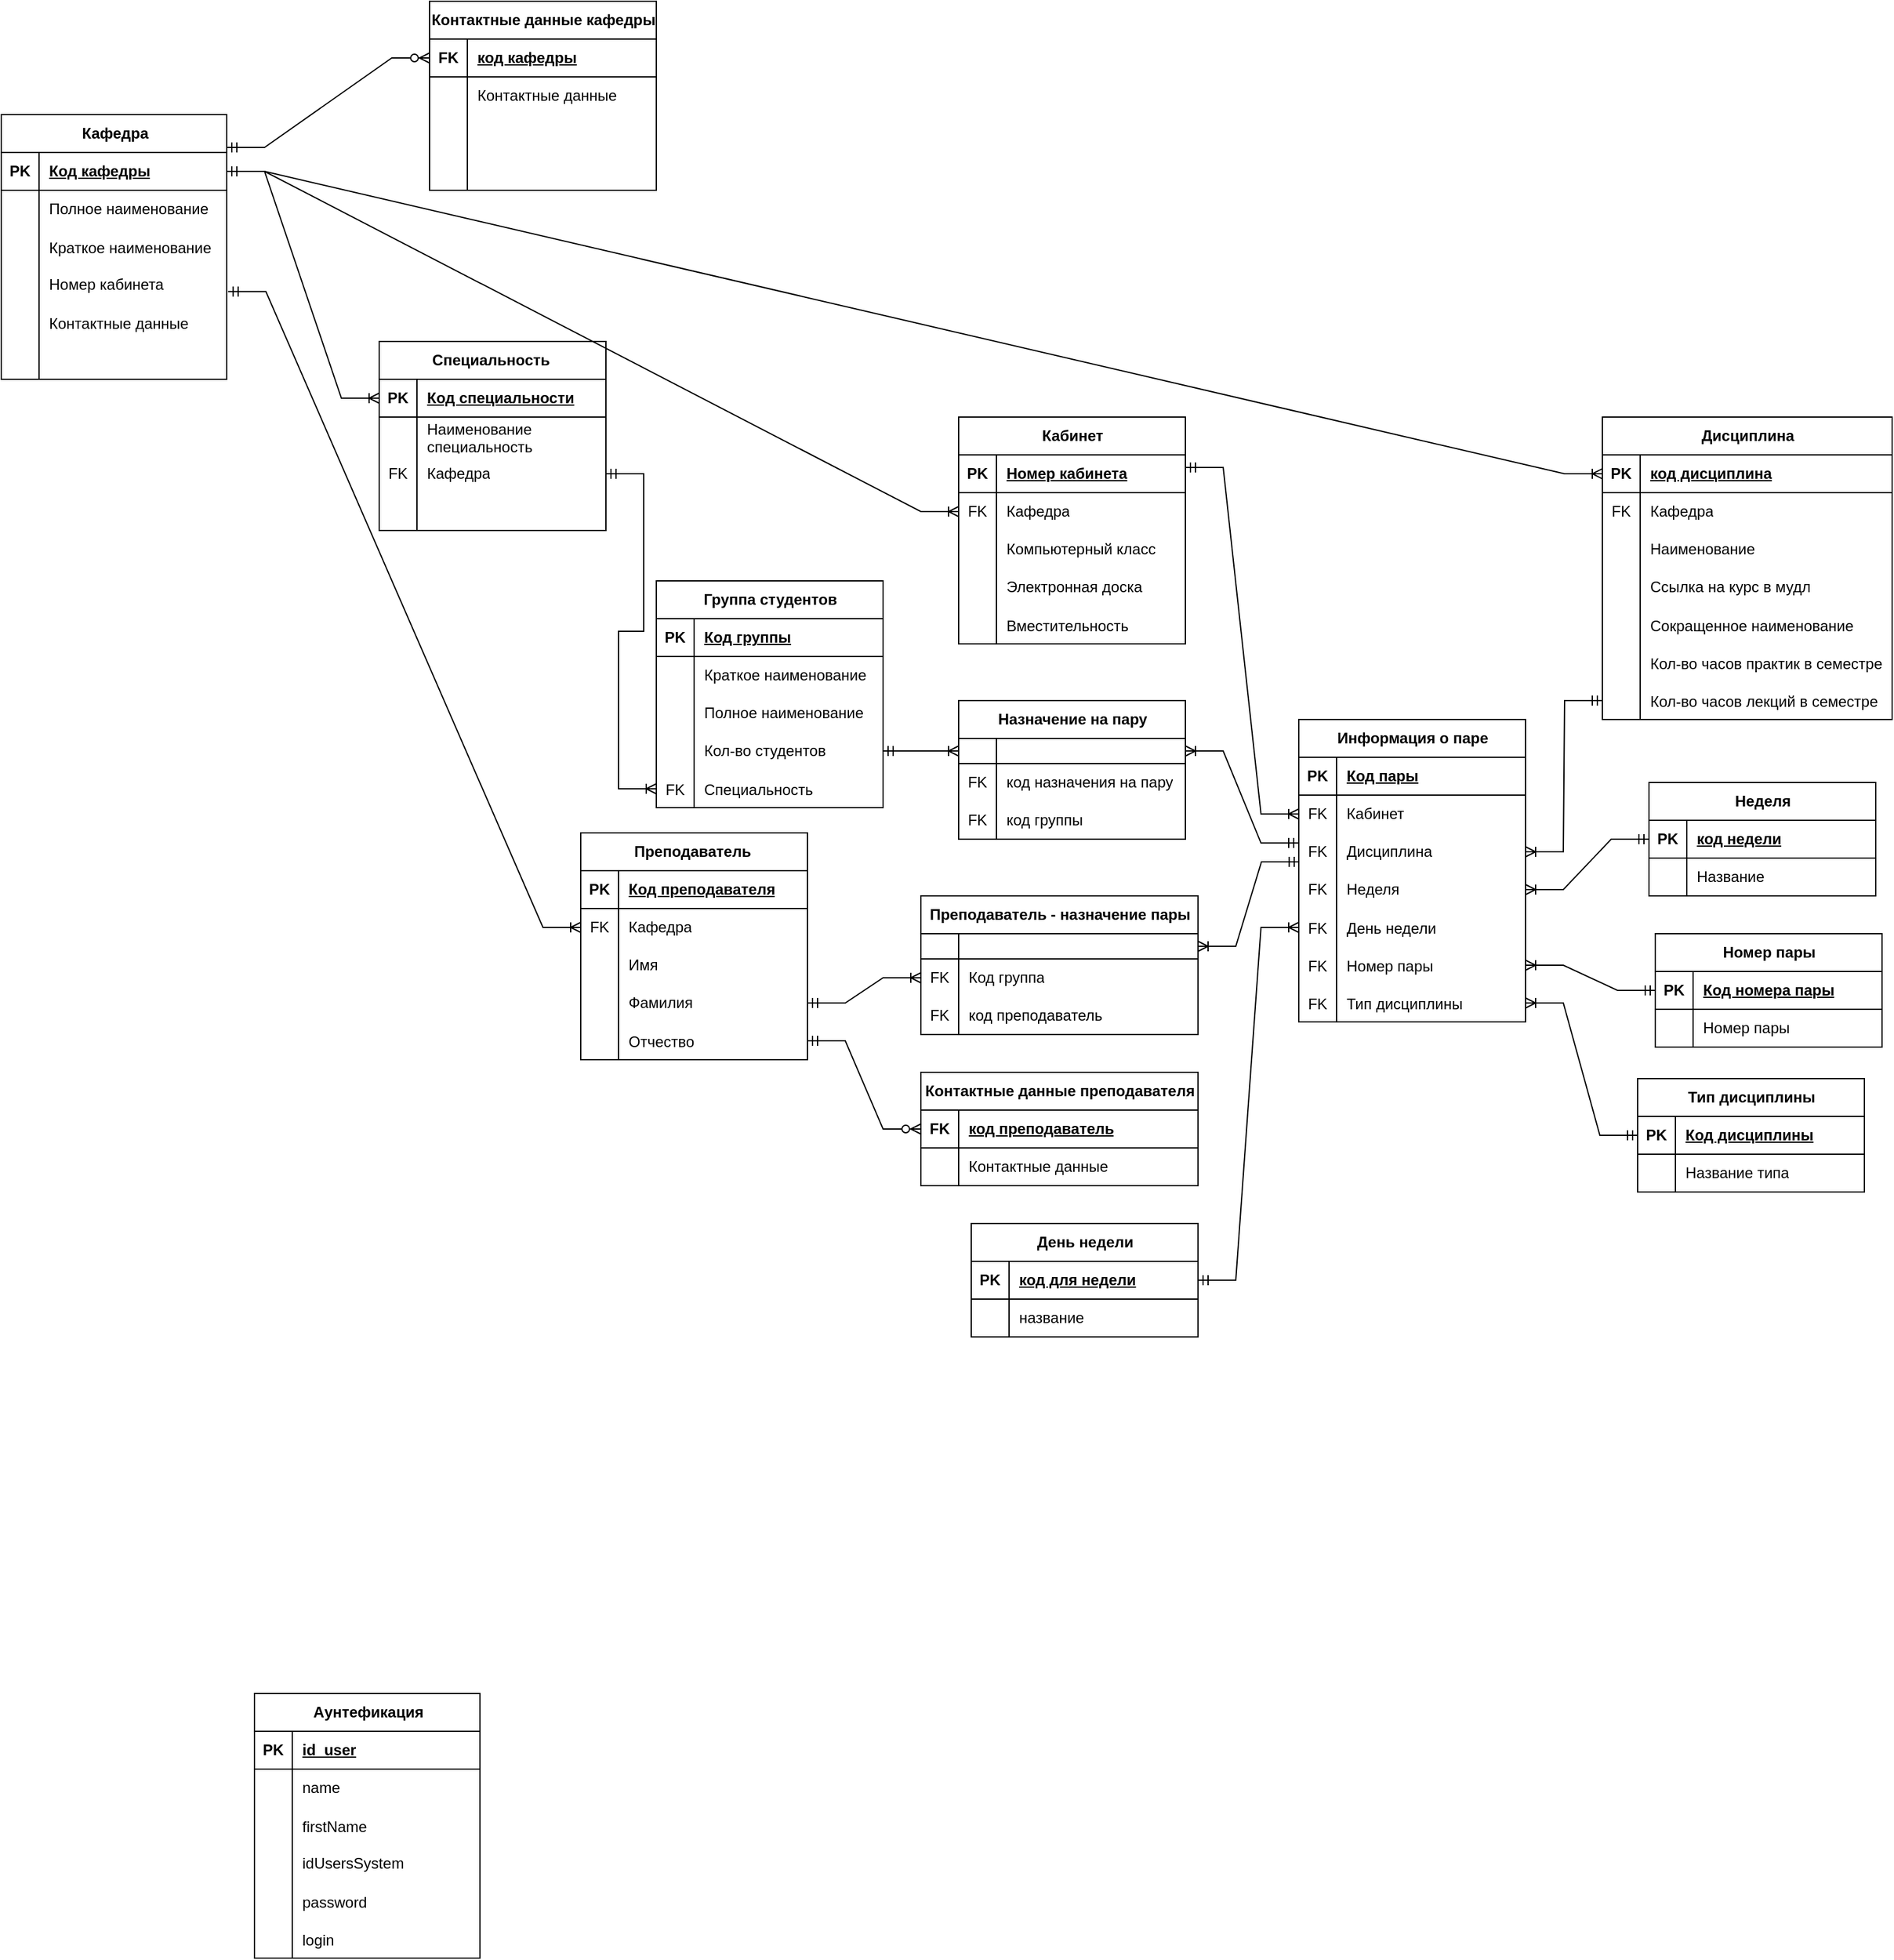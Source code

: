<mxfile version="21.2.3" type="device">
  <diagram name="Страница 1" id="IzNEiIh2-FTcGwFO3u4n">
    <mxGraphModel dx="1269" dy="862" grid="0" gridSize="10" guides="1" tooltips="1" connect="1" arrows="1" fold="1" page="0" pageScale="1" pageWidth="827" pageHeight="1169" math="0" shadow="0">
      <root>
        <mxCell id="0" />
        <mxCell id="1" parent="0" />
        <mxCell id="HfsfOnn0FHFonrsHR3oU-175" value="Контактные данные кафедры" style="shape=table;startSize=30;container=1;collapsible=1;childLayout=tableLayout;fixedRows=1;rowLines=0;fontStyle=1;align=center;resizeLast=1;html=1;" parent="1" vertex="1">
          <mxGeometry x="80" y="-240" width="180" height="150" as="geometry" />
        </mxCell>
        <mxCell id="HfsfOnn0FHFonrsHR3oU-176" value="" style="shape=tableRow;horizontal=0;startSize=0;swimlaneHead=0;swimlaneBody=0;fillColor=none;collapsible=0;dropTarget=0;points=[[0,0.5],[1,0.5]];portConstraint=eastwest;top=0;left=0;right=0;bottom=1;" parent="HfsfOnn0FHFonrsHR3oU-175" vertex="1">
          <mxGeometry y="30" width="180" height="30" as="geometry" />
        </mxCell>
        <mxCell id="HfsfOnn0FHFonrsHR3oU-177" value="FK" style="shape=partialRectangle;connectable=0;fillColor=none;top=0;left=0;bottom=0;right=0;fontStyle=1;overflow=hidden;whiteSpace=wrap;html=1;" parent="HfsfOnn0FHFonrsHR3oU-176" vertex="1">
          <mxGeometry width="30" height="30" as="geometry">
            <mxRectangle width="30" height="30" as="alternateBounds" />
          </mxGeometry>
        </mxCell>
        <mxCell id="HfsfOnn0FHFonrsHR3oU-178" value="код кафедры" style="shape=partialRectangle;connectable=0;fillColor=none;top=0;left=0;bottom=0;right=0;align=left;spacingLeft=6;fontStyle=5;overflow=hidden;whiteSpace=wrap;html=1;" parent="HfsfOnn0FHFonrsHR3oU-176" vertex="1">
          <mxGeometry x="30" width="150" height="30" as="geometry">
            <mxRectangle width="150" height="30" as="alternateBounds" />
          </mxGeometry>
        </mxCell>
        <mxCell id="HfsfOnn0FHFonrsHR3oU-179" value="" style="shape=tableRow;horizontal=0;startSize=0;swimlaneHead=0;swimlaneBody=0;fillColor=none;collapsible=0;dropTarget=0;points=[[0,0.5],[1,0.5]];portConstraint=eastwest;top=0;left=0;right=0;bottom=0;" parent="HfsfOnn0FHFonrsHR3oU-175" vertex="1">
          <mxGeometry y="60" width="180" height="30" as="geometry" />
        </mxCell>
        <mxCell id="HfsfOnn0FHFonrsHR3oU-180" value="" style="shape=partialRectangle;connectable=0;fillColor=none;top=0;left=0;bottom=0;right=0;editable=1;overflow=hidden;whiteSpace=wrap;html=1;" parent="HfsfOnn0FHFonrsHR3oU-179" vertex="1">
          <mxGeometry width="30" height="30" as="geometry">
            <mxRectangle width="30" height="30" as="alternateBounds" />
          </mxGeometry>
        </mxCell>
        <mxCell id="HfsfOnn0FHFonrsHR3oU-181" value="&lt;font style=&quot;font-size: 12px;&quot;&gt;Контактные данные&lt;/font&gt;" style="shape=partialRectangle;connectable=0;fillColor=none;top=0;left=0;bottom=0;right=0;align=left;spacingLeft=6;overflow=hidden;whiteSpace=wrap;html=1;" parent="HfsfOnn0FHFonrsHR3oU-179" vertex="1">
          <mxGeometry x="30" width="150" height="30" as="geometry">
            <mxRectangle width="150" height="30" as="alternateBounds" />
          </mxGeometry>
        </mxCell>
        <mxCell id="HfsfOnn0FHFonrsHR3oU-182" value="" style="shape=tableRow;horizontal=0;startSize=0;swimlaneHead=0;swimlaneBody=0;fillColor=none;collapsible=0;dropTarget=0;points=[[0,0.5],[1,0.5]];portConstraint=eastwest;top=0;left=0;right=0;bottom=0;" parent="HfsfOnn0FHFonrsHR3oU-175" vertex="1">
          <mxGeometry y="90" width="180" height="30" as="geometry" />
        </mxCell>
        <mxCell id="HfsfOnn0FHFonrsHR3oU-183" value="" style="shape=partialRectangle;connectable=0;fillColor=none;top=0;left=0;bottom=0;right=0;editable=1;overflow=hidden;whiteSpace=wrap;html=1;" parent="HfsfOnn0FHFonrsHR3oU-182" vertex="1">
          <mxGeometry width="30" height="30" as="geometry">
            <mxRectangle width="30" height="30" as="alternateBounds" />
          </mxGeometry>
        </mxCell>
        <mxCell id="HfsfOnn0FHFonrsHR3oU-184" value="" style="shape=partialRectangle;connectable=0;fillColor=none;top=0;left=0;bottom=0;right=0;align=left;spacingLeft=6;overflow=hidden;whiteSpace=wrap;html=1;" parent="HfsfOnn0FHFonrsHR3oU-182" vertex="1">
          <mxGeometry x="30" width="150" height="30" as="geometry">
            <mxRectangle width="150" height="30" as="alternateBounds" />
          </mxGeometry>
        </mxCell>
        <mxCell id="HfsfOnn0FHFonrsHR3oU-185" value="" style="shape=tableRow;horizontal=0;startSize=0;swimlaneHead=0;swimlaneBody=0;fillColor=none;collapsible=0;dropTarget=0;points=[[0,0.5],[1,0.5]];portConstraint=eastwest;top=0;left=0;right=0;bottom=0;" parent="HfsfOnn0FHFonrsHR3oU-175" vertex="1">
          <mxGeometry y="120" width="180" height="30" as="geometry" />
        </mxCell>
        <mxCell id="HfsfOnn0FHFonrsHR3oU-186" value="" style="shape=partialRectangle;connectable=0;fillColor=none;top=0;left=0;bottom=0;right=0;editable=1;overflow=hidden;whiteSpace=wrap;html=1;" parent="HfsfOnn0FHFonrsHR3oU-185" vertex="1">
          <mxGeometry width="30" height="30" as="geometry">
            <mxRectangle width="30" height="30" as="alternateBounds" />
          </mxGeometry>
        </mxCell>
        <mxCell id="HfsfOnn0FHFonrsHR3oU-187" value="" style="shape=partialRectangle;connectable=0;fillColor=none;top=0;left=0;bottom=0;right=0;align=left;spacingLeft=6;overflow=hidden;whiteSpace=wrap;html=1;" parent="HfsfOnn0FHFonrsHR3oU-185" vertex="1">
          <mxGeometry x="30" width="150" height="30" as="geometry">
            <mxRectangle width="150" height="30" as="alternateBounds" />
          </mxGeometry>
        </mxCell>
        <mxCell id="HfsfOnn0FHFonrsHR3oU-188" value="Кафедра" style="shape=table;startSize=30;container=1;collapsible=1;childLayout=tableLayout;fixedRows=1;rowLines=0;fontStyle=1;align=center;resizeLast=1;html=1;" parent="1" vertex="1">
          <mxGeometry x="-260" y="-150" width="179" height="210" as="geometry" />
        </mxCell>
        <mxCell id="HfsfOnn0FHFonrsHR3oU-189" value="" style="shape=tableRow;horizontal=0;startSize=0;swimlaneHead=0;swimlaneBody=0;fillColor=none;collapsible=0;dropTarget=0;points=[[0,0.5],[1,0.5]];portConstraint=eastwest;top=0;left=0;right=0;bottom=1;" parent="HfsfOnn0FHFonrsHR3oU-188" vertex="1">
          <mxGeometry y="30" width="179" height="30" as="geometry" />
        </mxCell>
        <mxCell id="HfsfOnn0FHFonrsHR3oU-190" value="PK" style="shape=partialRectangle;connectable=0;fillColor=none;top=0;left=0;bottom=0;right=0;fontStyle=1;overflow=hidden;whiteSpace=wrap;html=1;" parent="HfsfOnn0FHFonrsHR3oU-189" vertex="1">
          <mxGeometry width="30" height="30" as="geometry">
            <mxRectangle width="30" height="30" as="alternateBounds" />
          </mxGeometry>
        </mxCell>
        <mxCell id="HfsfOnn0FHFonrsHR3oU-191" value="Код кафедры" style="shape=partialRectangle;connectable=0;fillColor=none;top=0;left=0;bottom=0;right=0;align=left;spacingLeft=6;fontStyle=5;overflow=hidden;whiteSpace=wrap;html=1;" parent="HfsfOnn0FHFonrsHR3oU-189" vertex="1">
          <mxGeometry x="30" width="149" height="30" as="geometry">
            <mxRectangle width="149" height="30" as="alternateBounds" />
          </mxGeometry>
        </mxCell>
        <mxCell id="HfsfOnn0FHFonrsHR3oU-192" value="" style="shape=tableRow;horizontal=0;startSize=0;swimlaneHead=0;swimlaneBody=0;fillColor=none;collapsible=0;dropTarget=0;points=[[0,0.5],[1,0.5]];portConstraint=eastwest;top=0;left=0;right=0;bottom=0;" parent="HfsfOnn0FHFonrsHR3oU-188" vertex="1">
          <mxGeometry y="60" width="179" height="30" as="geometry" />
        </mxCell>
        <mxCell id="HfsfOnn0FHFonrsHR3oU-193" value="" style="shape=partialRectangle;connectable=0;fillColor=none;top=0;left=0;bottom=0;right=0;editable=1;overflow=hidden;whiteSpace=wrap;html=1;" parent="HfsfOnn0FHFonrsHR3oU-192" vertex="1">
          <mxGeometry width="30" height="30" as="geometry">
            <mxRectangle width="30" height="30" as="alternateBounds" />
          </mxGeometry>
        </mxCell>
        <mxCell id="HfsfOnn0FHFonrsHR3oU-194" value="&lt;font style=&quot;font-size: 12px;&quot;&gt;Полное наименование&lt;/font&gt;" style="shape=partialRectangle;connectable=0;fillColor=none;top=0;left=0;bottom=0;right=0;align=left;spacingLeft=6;overflow=hidden;whiteSpace=wrap;html=1;" parent="HfsfOnn0FHFonrsHR3oU-192" vertex="1">
          <mxGeometry x="30" width="149" height="30" as="geometry">
            <mxRectangle width="149" height="30" as="alternateBounds" />
          </mxGeometry>
        </mxCell>
        <mxCell id="HfsfOnn0FHFonrsHR3oU-202" value="" style="shape=tableRow;horizontal=0;startSize=0;swimlaneHead=0;swimlaneBody=0;fillColor=none;collapsible=0;dropTarget=0;points=[[0,0.5],[1,0.5]];portConstraint=eastwest;top=0;left=0;right=0;bottom=0;" parent="HfsfOnn0FHFonrsHR3oU-188" vertex="1">
          <mxGeometry y="90" width="179" height="30" as="geometry" />
        </mxCell>
        <mxCell id="HfsfOnn0FHFonrsHR3oU-203" value="" style="shape=partialRectangle;connectable=0;fillColor=none;top=0;left=0;bottom=0;right=0;editable=1;overflow=hidden;" parent="HfsfOnn0FHFonrsHR3oU-202" vertex="1">
          <mxGeometry width="30" height="30" as="geometry">
            <mxRectangle width="30" height="30" as="alternateBounds" />
          </mxGeometry>
        </mxCell>
        <mxCell id="HfsfOnn0FHFonrsHR3oU-204" value="Краткое наименование" style="shape=partialRectangle;connectable=0;fillColor=none;top=0;left=0;bottom=0;right=0;align=left;spacingLeft=6;overflow=hidden;" parent="HfsfOnn0FHFonrsHR3oU-202" vertex="1">
          <mxGeometry x="30" width="149" height="30" as="geometry">
            <mxRectangle width="149" height="30" as="alternateBounds" />
          </mxGeometry>
        </mxCell>
        <mxCell id="HfsfOnn0FHFonrsHR3oU-195" value="" style="shape=tableRow;horizontal=0;startSize=0;swimlaneHead=0;swimlaneBody=0;fillColor=none;collapsible=0;dropTarget=0;points=[[0,0.5],[1,0.5]];portConstraint=eastwest;top=0;left=0;right=0;bottom=0;" parent="HfsfOnn0FHFonrsHR3oU-188" vertex="1">
          <mxGeometry y="120" width="179" height="30" as="geometry" />
        </mxCell>
        <mxCell id="HfsfOnn0FHFonrsHR3oU-196" value="" style="shape=partialRectangle;connectable=0;fillColor=none;top=0;left=0;bottom=0;right=0;editable=1;overflow=hidden;whiteSpace=wrap;html=1;" parent="HfsfOnn0FHFonrsHR3oU-195" vertex="1">
          <mxGeometry width="30" height="30" as="geometry">
            <mxRectangle width="30" height="30" as="alternateBounds" />
          </mxGeometry>
        </mxCell>
        <mxCell id="HfsfOnn0FHFonrsHR3oU-197" value="Номер кабинета" style="shape=partialRectangle;connectable=0;fillColor=none;top=0;left=0;bottom=0;right=0;align=left;spacingLeft=6;overflow=hidden;whiteSpace=wrap;html=1;" parent="HfsfOnn0FHFonrsHR3oU-195" vertex="1">
          <mxGeometry x="30" width="149" height="30" as="geometry">
            <mxRectangle width="149" height="30" as="alternateBounds" />
          </mxGeometry>
        </mxCell>
        <mxCell id="HfsfOnn0FHFonrsHR3oU-208" value="" style="shape=tableRow;horizontal=0;startSize=0;swimlaneHead=0;swimlaneBody=0;fillColor=none;collapsible=0;dropTarget=0;points=[[0,0.5],[1,0.5]];portConstraint=eastwest;top=0;left=0;right=0;bottom=0;" parent="HfsfOnn0FHFonrsHR3oU-188" vertex="1">
          <mxGeometry y="150" width="179" height="30" as="geometry" />
        </mxCell>
        <mxCell id="HfsfOnn0FHFonrsHR3oU-209" value="" style="shape=partialRectangle;connectable=0;fillColor=none;top=0;left=0;bottom=0;right=0;editable=1;overflow=hidden;" parent="HfsfOnn0FHFonrsHR3oU-208" vertex="1">
          <mxGeometry width="30" height="30" as="geometry">
            <mxRectangle width="30" height="30" as="alternateBounds" />
          </mxGeometry>
        </mxCell>
        <mxCell id="HfsfOnn0FHFonrsHR3oU-210" value="Контактные данные" style="shape=partialRectangle;connectable=0;fillColor=none;top=0;left=0;bottom=0;right=0;align=left;spacingLeft=6;overflow=hidden;" parent="HfsfOnn0FHFonrsHR3oU-208" vertex="1">
          <mxGeometry x="30" width="149" height="30" as="geometry">
            <mxRectangle width="149" height="30" as="alternateBounds" />
          </mxGeometry>
        </mxCell>
        <mxCell id="HfsfOnn0FHFonrsHR3oU-198" value="" style="shape=tableRow;horizontal=0;startSize=0;swimlaneHead=0;swimlaneBody=0;fillColor=none;collapsible=0;dropTarget=0;points=[[0,0.5],[1,0.5]];portConstraint=eastwest;top=0;left=0;right=0;bottom=0;" parent="HfsfOnn0FHFonrsHR3oU-188" vertex="1">
          <mxGeometry y="180" width="179" height="30" as="geometry" />
        </mxCell>
        <mxCell id="HfsfOnn0FHFonrsHR3oU-199" value="" style="shape=partialRectangle;connectable=0;fillColor=none;top=0;left=0;bottom=0;right=0;editable=1;overflow=hidden;whiteSpace=wrap;html=1;" parent="HfsfOnn0FHFonrsHR3oU-198" vertex="1">
          <mxGeometry width="30" height="30" as="geometry">
            <mxRectangle width="30" height="30" as="alternateBounds" />
          </mxGeometry>
        </mxCell>
        <mxCell id="HfsfOnn0FHFonrsHR3oU-200" value="" style="shape=partialRectangle;connectable=0;fillColor=none;top=0;left=0;bottom=0;right=0;align=left;spacingLeft=6;overflow=hidden;whiteSpace=wrap;html=1;" parent="HfsfOnn0FHFonrsHR3oU-198" vertex="1">
          <mxGeometry x="30" width="149" height="30" as="geometry">
            <mxRectangle width="149" height="30" as="alternateBounds" />
          </mxGeometry>
        </mxCell>
        <mxCell id="HfsfOnn0FHFonrsHR3oU-213" value="Специальность&amp;nbsp;" style="shape=table;startSize=30;container=1;collapsible=1;childLayout=tableLayout;fixedRows=1;rowLines=0;fontStyle=1;align=center;resizeLast=1;html=1;" parent="1" vertex="1">
          <mxGeometry x="40" y="30" width="180" height="150" as="geometry" />
        </mxCell>
        <mxCell id="HfsfOnn0FHFonrsHR3oU-214" value="" style="shape=tableRow;horizontal=0;startSize=0;swimlaneHead=0;swimlaneBody=0;fillColor=none;collapsible=0;dropTarget=0;points=[[0,0.5],[1,0.5]];portConstraint=eastwest;top=0;left=0;right=0;bottom=1;" parent="HfsfOnn0FHFonrsHR3oU-213" vertex="1">
          <mxGeometry y="30" width="180" height="30" as="geometry" />
        </mxCell>
        <mxCell id="HfsfOnn0FHFonrsHR3oU-215" value="PK" style="shape=partialRectangle;connectable=0;fillColor=none;top=0;left=0;bottom=0;right=0;fontStyle=1;overflow=hidden;whiteSpace=wrap;html=1;" parent="HfsfOnn0FHFonrsHR3oU-214" vertex="1">
          <mxGeometry width="30" height="30" as="geometry">
            <mxRectangle width="30" height="30" as="alternateBounds" />
          </mxGeometry>
        </mxCell>
        <mxCell id="HfsfOnn0FHFonrsHR3oU-216" value="Код специальности" style="shape=partialRectangle;connectable=0;fillColor=none;top=0;left=0;bottom=0;right=0;align=left;spacingLeft=6;fontStyle=5;overflow=hidden;whiteSpace=wrap;html=1;" parent="HfsfOnn0FHFonrsHR3oU-214" vertex="1">
          <mxGeometry x="30" width="150" height="30" as="geometry">
            <mxRectangle width="150" height="30" as="alternateBounds" />
          </mxGeometry>
        </mxCell>
        <mxCell id="HfsfOnn0FHFonrsHR3oU-217" value="" style="shape=tableRow;horizontal=0;startSize=0;swimlaneHead=0;swimlaneBody=0;fillColor=none;collapsible=0;dropTarget=0;points=[[0,0.5],[1,0.5]];portConstraint=eastwest;top=0;left=0;right=0;bottom=0;" parent="HfsfOnn0FHFonrsHR3oU-213" vertex="1">
          <mxGeometry y="60" width="180" height="30" as="geometry" />
        </mxCell>
        <mxCell id="HfsfOnn0FHFonrsHR3oU-218" value="" style="shape=partialRectangle;connectable=0;fillColor=none;top=0;left=0;bottom=0;right=0;editable=1;overflow=hidden;whiteSpace=wrap;html=1;" parent="HfsfOnn0FHFonrsHR3oU-217" vertex="1">
          <mxGeometry width="30" height="30" as="geometry">
            <mxRectangle width="30" height="30" as="alternateBounds" />
          </mxGeometry>
        </mxCell>
        <mxCell id="HfsfOnn0FHFonrsHR3oU-219" value="Наименование специальность" style="shape=partialRectangle;connectable=0;fillColor=none;top=0;left=0;bottom=0;right=0;align=left;spacingLeft=6;overflow=hidden;whiteSpace=wrap;html=1;" parent="HfsfOnn0FHFonrsHR3oU-217" vertex="1">
          <mxGeometry x="30" width="150" height="30" as="geometry">
            <mxRectangle width="150" height="30" as="alternateBounds" />
          </mxGeometry>
        </mxCell>
        <mxCell id="HfsfOnn0FHFonrsHR3oU-220" value="" style="shape=tableRow;horizontal=0;startSize=0;swimlaneHead=0;swimlaneBody=0;fillColor=none;collapsible=0;dropTarget=0;points=[[0,0.5],[1,0.5]];portConstraint=eastwest;top=0;left=0;right=0;bottom=0;" parent="HfsfOnn0FHFonrsHR3oU-213" vertex="1">
          <mxGeometry y="90" width="180" height="30" as="geometry" />
        </mxCell>
        <mxCell id="HfsfOnn0FHFonrsHR3oU-221" value="FK" style="shape=partialRectangle;connectable=0;fillColor=none;top=0;left=0;bottom=0;right=0;editable=1;overflow=hidden;whiteSpace=wrap;html=1;" parent="HfsfOnn0FHFonrsHR3oU-220" vertex="1">
          <mxGeometry width="30" height="30" as="geometry">
            <mxRectangle width="30" height="30" as="alternateBounds" />
          </mxGeometry>
        </mxCell>
        <mxCell id="HfsfOnn0FHFonrsHR3oU-222" value="Кафедра" style="shape=partialRectangle;connectable=0;fillColor=none;top=0;left=0;bottom=0;right=0;align=left;spacingLeft=6;overflow=hidden;whiteSpace=wrap;html=1;" parent="HfsfOnn0FHFonrsHR3oU-220" vertex="1">
          <mxGeometry x="30" width="150" height="30" as="geometry">
            <mxRectangle width="150" height="30" as="alternateBounds" />
          </mxGeometry>
        </mxCell>
        <mxCell id="HfsfOnn0FHFonrsHR3oU-223" value="" style="shape=tableRow;horizontal=0;startSize=0;swimlaneHead=0;swimlaneBody=0;fillColor=none;collapsible=0;dropTarget=0;points=[[0,0.5],[1,0.5]];portConstraint=eastwest;top=0;left=0;right=0;bottom=0;" parent="HfsfOnn0FHFonrsHR3oU-213" vertex="1">
          <mxGeometry y="120" width="180" height="30" as="geometry" />
        </mxCell>
        <mxCell id="HfsfOnn0FHFonrsHR3oU-224" value="" style="shape=partialRectangle;connectable=0;fillColor=none;top=0;left=0;bottom=0;right=0;editable=1;overflow=hidden;whiteSpace=wrap;html=1;" parent="HfsfOnn0FHFonrsHR3oU-223" vertex="1">
          <mxGeometry width="30" height="30" as="geometry">
            <mxRectangle width="30" height="30" as="alternateBounds" />
          </mxGeometry>
        </mxCell>
        <mxCell id="HfsfOnn0FHFonrsHR3oU-225" value="" style="shape=partialRectangle;connectable=0;fillColor=none;top=0;left=0;bottom=0;right=0;align=left;spacingLeft=6;overflow=hidden;whiteSpace=wrap;html=1;" parent="HfsfOnn0FHFonrsHR3oU-223" vertex="1">
          <mxGeometry x="30" width="150" height="30" as="geometry">
            <mxRectangle width="150" height="30" as="alternateBounds" />
          </mxGeometry>
        </mxCell>
        <mxCell id="HfsfOnn0FHFonrsHR3oU-227" value="" style="edgeStyle=entityRelationEdgeStyle;fontSize=12;html=1;endArrow=ERoneToMany;startArrow=ERmandOne;rounded=0;exitX=1;exitY=0.5;exitDx=0;exitDy=0;entryX=0;entryY=0.5;entryDx=0;entryDy=0;" parent="1" source="HfsfOnn0FHFonrsHR3oU-189" target="HfsfOnn0FHFonrsHR3oU-214" edge="1">
          <mxGeometry width="100" height="100" relative="1" as="geometry">
            <mxPoint x="-350" y="80" as="sourcePoint" />
            <mxPoint x="-250" y="-20" as="targetPoint" />
          </mxGeometry>
        </mxCell>
        <mxCell id="HfsfOnn0FHFonrsHR3oU-228" value="Преподаватель&amp;nbsp;" style="shape=table;startSize=30;container=1;collapsible=1;childLayout=tableLayout;fixedRows=1;rowLines=0;fontStyle=1;align=center;resizeLast=1;html=1;" parent="1" vertex="1">
          <mxGeometry x="200" y="420" width="180" height="180" as="geometry" />
        </mxCell>
        <mxCell id="HfsfOnn0FHFonrsHR3oU-229" value="" style="shape=tableRow;horizontal=0;startSize=0;swimlaneHead=0;swimlaneBody=0;fillColor=none;collapsible=0;dropTarget=0;points=[[0,0.5],[1,0.5]];portConstraint=eastwest;top=0;left=0;right=0;bottom=1;" parent="HfsfOnn0FHFonrsHR3oU-228" vertex="1">
          <mxGeometry y="30" width="180" height="30" as="geometry" />
        </mxCell>
        <mxCell id="HfsfOnn0FHFonrsHR3oU-230" value="PK" style="shape=partialRectangle;connectable=0;fillColor=none;top=0;left=0;bottom=0;right=0;fontStyle=1;overflow=hidden;whiteSpace=wrap;html=1;" parent="HfsfOnn0FHFonrsHR3oU-229" vertex="1">
          <mxGeometry width="30" height="30" as="geometry">
            <mxRectangle width="30" height="30" as="alternateBounds" />
          </mxGeometry>
        </mxCell>
        <mxCell id="HfsfOnn0FHFonrsHR3oU-231" value="Код преподавателя" style="shape=partialRectangle;connectable=0;fillColor=none;top=0;left=0;bottom=0;right=0;align=left;spacingLeft=6;fontStyle=5;overflow=hidden;whiteSpace=wrap;html=1;" parent="HfsfOnn0FHFonrsHR3oU-229" vertex="1">
          <mxGeometry x="30" width="150" height="30" as="geometry">
            <mxRectangle width="150" height="30" as="alternateBounds" />
          </mxGeometry>
        </mxCell>
        <mxCell id="HfsfOnn0FHFonrsHR3oU-232" value="" style="shape=tableRow;horizontal=0;startSize=0;swimlaneHead=0;swimlaneBody=0;fillColor=none;collapsible=0;dropTarget=0;points=[[0,0.5],[1,0.5]];portConstraint=eastwest;top=0;left=0;right=0;bottom=0;" parent="HfsfOnn0FHFonrsHR3oU-228" vertex="1">
          <mxGeometry y="60" width="180" height="30" as="geometry" />
        </mxCell>
        <mxCell id="HfsfOnn0FHFonrsHR3oU-233" value="FK" style="shape=partialRectangle;connectable=0;fillColor=none;top=0;left=0;bottom=0;right=0;editable=1;overflow=hidden;whiteSpace=wrap;html=1;" parent="HfsfOnn0FHFonrsHR3oU-232" vertex="1">
          <mxGeometry width="30" height="30" as="geometry">
            <mxRectangle width="30" height="30" as="alternateBounds" />
          </mxGeometry>
        </mxCell>
        <mxCell id="HfsfOnn0FHFonrsHR3oU-234" value="Кафедра" style="shape=partialRectangle;connectable=0;fillColor=none;top=0;left=0;bottom=0;right=0;align=left;spacingLeft=6;overflow=hidden;whiteSpace=wrap;html=1;" parent="HfsfOnn0FHFonrsHR3oU-232" vertex="1">
          <mxGeometry x="30" width="150" height="30" as="geometry">
            <mxRectangle width="150" height="30" as="alternateBounds" />
          </mxGeometry>
        </mxCell>
        <mxCell id="HfsfOnn0FHFonrsHR3oU-235" value="" style="shape=tableRow;horizontal=0;startSize=0;swimlaneHead=0;swimlaneBody=0;fillColor=none;collapsible=0;dropTarget=0;points=[[0,0.5],[1,0.5]];portConstraint=eastwest;top=0;left=0;right=0;bottom=0;" parent="HfsfOnn0FHFonrsHR3oU-228" vertex="1">
          <mxGeometry y="90" width="180" height="30" as="geometry" />
        </mxCell>
        <mxCell id="HfsfOnn0FHFonrsHR3oU-236" value="" style="shape=partialRectangle;connectable=0;fillColor=none;top=0;left=0;bottom=0;right=0;editable=1;overflow=hidden;whiteSpace=wrap;html=1;" parent="HfsfOnn0FHFonrsHR3oU-235" vertex="1">
          <mxGeometry width="30" height="30" as="geometry">
            <mxRectangle width="30" height="30" as="alternateBounds" />
          </mxGeometry>
        </mxCell>
        <mxCell id="HfsfOnn0FHFonrsHR3oU-237" value="Имя" style="shape=partialRectangle;connectable=0;fillColor=none;top=0;left=0;bottom=0;right=0;align=left;spacingLeft=6;overflow=hidden;whiteSpace=wrap;html=1;" parent="HfsfOnn0FHFonrsHR3oU-235" vertex="1">
          <mxGeometry x="30" width="150" height="30" as="geometry">
            <mxRectangle width="150" height="30" as="alternateBounds" />
          </mxGeometry>
        </mxCell>
        <mxCell id="HfsfOnn0FHFonrsHR3oU-238" value="" style="shape=tableRow;horizontal=0;startSize=0;swimlaneHead=0;swimlaneBody=0;fillColor=none;collapsible=0;dropTarget=0;points=[[0,0.5],[1,0.5]];portConstraint=eastwest;top=0;left=0;right=0;bottom=0;" parent="HfsfOnn0FHFonrsHR3oU-228" vertex="1">
          <mxGeometry y="120" width="180" height="30" as="geometry" />
        </mxCell>
        <mxCell id="HfsfOnn0FHFonrsHR3oU-239" value="" style="shape=partialRectangle;connectable=0;fillColor=none;top=0;left=0;bottom=0;right=0;editable=1;overflow=hidden;whiteSpace=wrap;html=1;" parent="HfsfOnn0FHFonrsHR3oU-238" vertex="1">
          <mxGeometry width="30" height="30" as="geometry">
            <mxRectangle width="30" height="30" as="alternateBounds" />
          </mxGeometry>
        </mxCell>
        <mxCell id="HfsfOnn0FHFonrsHR3oU-240" value="Фамилия" style="shape=partialRectangle;connectable=0;fillColor=none;top=0;left=0;bottom=0;right=0;align=left;spacingLeft=6;overflow=hidden;whiteSpace=wrap;html=1;" parent="HfsfOnn0FHFonrsHR3oU-238" vertex="1">
          <mxGeometry x="30" width="150" height="30" as="geometry">
            <mxRectangle width="150" height="30" as="alternateBounds" />
          </mxGeometry>
        </mxCell>
        <mxCell id="HfsfOnn0FHFonrsHR3oU-242" value="" style="shape=tableRow;horizontal=0;startSize=0;swimlaneHead=0;swimlaneBody=0;fillColor=none;collapsible=0;dropTarget=0;points=[[0,0.5],[1,0.5]];portConstraint=eastwest;top=0;left=0;right=0;bottom=0;" parent="HfsfOnn0FHFonrsHR3oU-228" vertex="1">
          <mxGeometry y="150" width="180" height="30" as="geometry" />
        </mxCell>
        <mxCell id="HfsfOnn0FHFonrsHR3oU-243" value="" style="shape=partialRectangle;connectable=0;fillColor=none;top=0;left=0;bottom=0;right=0;editable=1;overflow=hidden;" parent="HfsfOnn0FHFonrsHR3oU-242" vertex="1">
          <mxGeometry width="30" height="30" as="geometry">
            <mxRectangle width="30" height="30" as="alternateBounds" />
          </mxGeometry>
        </mxCell>
        <mxCell id="HfsfOnn0FHFonrsHR3oU-244" value="Отчество" style="shape=partialRectangle;connectable=0;fillColor=none;top=0;left=0;bottom=0;right=0;align=left;spacingLeft=6;overflow=hidden;" parent="HfsfOnn0FHFonrsHR3oU-242" vertex="1">
          <mxGeometry x="30" width="150" height="30" as="geometry">
            <mxRectangle width="150" height="30" as="alternateBounds" />
          </mxGeometry>
        </mxCell>
        <mxCell id="HfsfOnn0FHFonrsHR3oU-241" value="" style="edgeStyle=entityRelationEdgeStyle;fontSize=12;html=1;endArrow=ERoneToMany;rounded=0;entryX=0;entryY=0.5;entryDx=0;entryDy=0;exitX=1.006;exitY=0.68;exitDx=0;exitDy=0;exitPerimeter=0;startArrow=ERmandOne;startFill=0;" parent="1" source="HfsfOnn0FHFonrsHR3oU-195" target="HfsfOnn0FHFonrsHR3oU-232" edge="1">
          <mxGeometry width="100" height="100" relative="1" as="geometry">
            <mxPoint x="-69" y="12" as="sourcePoint" />
            <mxPoint x="-290" y="160" as="targetPoint" />
          </mxGeometry>
        </mxCell>
        <mxCell id="HfsfOnn0FHFonrsHR3oU-249" value="Группа студентов" style="shape=table;startSize=30;container=1;collapsible=1;childLayout=tableLayout;fixedRows=1;rowLines=0;fontStyle=1;align=center;resizeLast=1;html=1;" parent="1" vertex="1">
          <mxGeometry x="260" y="220" width="180" height="180" as="geometry" />
        </mxCell>
        <mxCell id="HfsfOnn0FHFonrsHR3oU-250" value="" style="shape=tableRow;horizontal=0;startSize=0;swimlaneHead=0;swimlaneBody=0;fillColor=none;collapsible=0;dropTarget=0;points=[[0,0.5],[1,0.5]];portConstraint=eastwest;top=0;left=0;right=0;bottom=1;" parent="HfsfOnn0FHFonrsHR3oU-249" vertex="1">
          <mxGeometry y="30" width="180" height="30" as="geometry" />
        </mxCell>
        <mxCell id="HfsfOnn0FHFonrsHR3oU-251" value="PK" style="shape=partialRectangle;connectable=0;fillColor=none;top=0;left=0;bottom=0;right=0;fontStyle=1;overflow=hidden;whiteSpace=wrap;html=1;" parent="HfsfOnn0FHFonrsHR3oU-250" vertex="1">
          <mxGeometry width="30" height="30" as="geometry">
            <mxRectangle width="30" height="30" as="alternateBounds" />
          </mxGeometry>
        </mxCell>
        <mxCell id="HfsfOnn0FHFonrsHR3oU-252" value="Код группы" style="shape=partialRectangle;connectable=0;fillColor=none;top=0;left=0;bottom=0;right=0;align=left;spacingLeft=6;fontStyle=5;overflow=hidden;whiteSpace=wrap;html=1;" parent="HfsfOnn0FHFonrsHR3oU-250" vertex="1">
          <mxGeometry x="30" width="150" height="30" as="geometry">
            <mxRectangle width="150" height="30" as="alternateBounds" />
          </mxGeometry>
        </mxCell>
        <mxCell id="HfsfOnn0FHFonrsHR3oU-253" value="" style="shape=tableRow;horizontal=0;startSize=0;swimlaneHead=0;swimlaneBody=0;fillColor=none;collapsible=0;dropTarget=0;points=[[0,0.5],[1,0.5]];portConstraint=eastwest;top=0;left=0;right=0;bottom=0;" parent="HfsfOnn0FHFonrsHR3oU-249" vertex="1">
          <mxGeometry y="60" width="180" height="30" as="geometry" />
        </mxCell>
        <mxCell id="HfsfOnn0FHFonrsHR3oU-254" value="" style="shape=partialRectangle;connectable=0;fillColor=none;top=0;left=0;bottom=0;right=0;editable=1;overflow=hidden;whiteSpace=wrap;html=1;" parent="HfsfOnn0FHFonrsHR3oU-253" vertex="1">
          <mxGeometry width="30" height="30" as="geometry">
            <mxRectangle width="30" height="30" as="alternateBounds" />
          </mxGeometry>
        </mxCell>
        <mxCell id="HfsfOnn0FHFonrsHR3oU-255" value="Краткое наименование" style="shape=partialRectangle;connectable=0;fillColor=none;top=0;left=0;bottom=0;right=0;align=left;spacingLeft=6;overflow=hidden;whiteSpace=wrap;html=1;" parent="HfsfOnn0FHFonrsHR3oU-253" vertex="1">
          <mxGeometry x="30" width="150" height="30" as="geometry">
            <mxRectangle width="150" height="30" as="alternateBounds" />
          </mxGeometry>
        </mxCell>
        <mxCell id="HfsfOnn0FHFonrsHR3oU-256" value="" style="shape=tableRow;horizontal=0;startSize=0;swimlaneHead=0;swimlaneBody=0;fillColor=none;collapsible=0;dropTarget=0;points=[[0,0.5],[1,0.5]];portConstraint=eastwest;top=0;left=0;right=0;bottom=0;" parent="HfsfOnn0FHFonrsHR3oU-249" vertex="1">
          <mxGeometry y="90" width="180" height="30" as="geometry" />
        </mxCell>
        <mxCell id="HfsfOnn0FHFonrsHR3oU-257" value="" style="shape=partialRectangle;connectable=0;fillColor=none;top=0;left=0;bottom=0;right=0;editable=1;overflow=hidden;whiteSpace=wrap;html=1;" parent="HfsfOnn0FHFonrsHR3oU-256" vertex="1">
          <mxGeometry width="30" height="30" as="geometry">
            <mxRectangle width="30" height="30" as="alternateBounds" />
          </mxGeometry>
        </mxCell>
        <mxCell id="HfsfOnn0FHFonrsHR3oU-258" value="Полное наименование" style="shape=partialRectangle;connectable=0;fillColor=none;top=0;left=0;bottom=0;right=0;align=left;spacingLeft=6;overflow=hidden;whiteSpace=wrap;html=1;" parent="HfsfOnn0FHFonrsHR3oU-256" vertex="1">
          <mxGeometry x="30" width="150" height="30" as="geometry">
            <mxRectangle width="150" height="30" as="alternateBounds" />
          </mxGeometry>
        </mxCell>
        <mxCell id="HfsfOnn0FHFonrsHR3oU-259" value="" style="shape=tableRow;horizontal=0;startSize=0;swimlaneHead=0;swimlaneBody=0;fillColor=none;collapsible=0;dropTarget=0;points=[[0,0.5],[1,0.5]];portConstraint=eastwest;top=0;left=0;right=0;bottom=0;" parent="HfsfOnn0FHFonrsHR3oU-249" vertex="1">
          <mxGeometry y="120" width="180" height="30" as="geometry" />
        </mxCell>
        <mxCell id="HfsfOnn0FHFonrsHR3oU-260" value="" style="shape=partialRectangle;connectable=0;fillColor=none;top=0;left=0;bottom=0;right=0;editable=1;overflow=hidden;whiteSpace=wrap;html=1;" parent="HfsfOnn0FHFonrsHR3oU-259" vertex="1">
          <mxGeometry width="30" height="30" as="geometry">
            <mxRectangle width="30" height="30" as="alternateBounds" />
          </mxGeometry>
        </mxCell>
        <mxCell id="HfsfOnn0FHFonrsHR3oU-261" value="Кол-во студентов" style="shape=partialRectangle;connectable=0;fillColor=none;top=0;left=0;bottom=0;right=0;align=left;spacingLeft=6;overflow=hidden;whiteSpace=wrap;html=1;" parent="HfsfOnn0FHFonrsHR3oU-259" vertex="1">
          <mxGeometry x="30" width="150" height="30" as="geometry">
            <mxRectangle width="150" height="30" as="alternateBounds" />
          </mxGeometry>
        </mxCell>
        <mxCell id="HfsfOnn0FHFonrsHR3oU-262" value="" style="shape=tableRow;horizontal=0;startSize=0;swimlaneHead=0;swimlaneBody=0;fillColor=none;collapsible=0;dropTarget=0;points=[[0,0.5],[1,0.5]];portConstraint=eastwest;top=0;left=0;right=0;bottom=0;" parent="HfsfOnn0FHFonrsHR3oU-249" vertex="1">
          <mxGeometry y="150" width="180" height="30" as="geometry" />
        </mxCell>
        <mxCell id="HfsfOnn0FHFonrsHR3oU-263" value="FK" style="shape=partialRectangle;connectable=0;fillColor=none;top=0;left=0;bottom=0;right=0;editable=1;overflow=hidden;" parent="HfsfOnn0FHFonrsHR3oU-262" vertex="1">
          <mxGeometry width="30" height="30" as="geometry">
            <mxRectangle width="30" height="30" as="alternateBounds" />
          </mxGeometry>
        </mxCell>
        <mxCell id="HfsfOnn0FHFonrsHR3oU-264" value="Специальность" style="shape=partialRectangle;connectable=0;fillColor=none;top=0;left=0;bottom=0;right=0;align=left;spacingLeft=6;overflow=hidden;" parent="HfsfOnn0FHFonrsHR3oU-262" vertex="1">
          <mxGeometry x="30" width="150" height="30" as="geometry">
            <mxRectangle width="150" height="30" as="alternateBounds" />
          </mxGeometry>
        </mxCell>
        <mxCell id="HfsfOnn0FHFonrsHR3oU-286" value="" style="edgeStyle=entityRelationEdgeStyle;fontSize=12;html=1;endArrow=ERoneToMany;rounded=0;entryX=0;entryY=0.5;entryDx=0;entryDy=0;exitX=1;exitY=0.5;exitDx=0;exitDy=0;" parent="1" source="HfsfOnn0FHFonrsHR3oU-189" target="HfsfOnn0FHFonrsHR3oU-269" edge="1">
          <mxGeometry width="100" height="100" relative="1" as="geometry">
            <mxPoint x="-370" y="65" as="sourcePoint" />
            <mxPoint x="-260" y="385" as="targetPoint" />
          </mxGeometry>
        </mxCell>
        <mxCell id="HfsfOnn0FHFonrsHR3oU-287" value="" style="edgeStyle=entityRelationEdgeStyle;fontSize=12;html=1;endArrow=ERoneToMany;startArrow=ERmandOne;rounded=0;entryX=0;entryY=0.5;entryDx=0;entryDy=0;exitX=1;exitY=0.5;exitDx=0;exitDy=0;endFill=0;" parent="1" source="HfsfOnn0FHFonrsHR3oU-220" target="HfsfOnn0FHFonrsHR3oU-262" edge="1">
          <mxGeometry width="100" height="100" relative="1" as="geometry">
            <mxPoint x="-60" y="260" as="sourcePoint" />
            <mxPoint x="40" y="160" as="targetPoint" />
          </mxGeometry>
        </mxCell>
        <mxCell id="HfsfOnn0FHFonrsHR3oU-288" value="Преподаватель - назначение пары" style="shape=table;startSize=30;container=1;collapsible=1;childLayout=tableLayout;fixedRows=1;rowLines=0;fontStyle=1;align=center;resizeLast=1;html=1;" parent="1" vertex="1">
          <mxGeometry x="470" y="470" width="220" height="110" as="geometry" />
        </mxCell>
        <mxCell id="HfsfOnn0FHFonrsHR3oU-289" value="" style="shape=tableRow;horizontal=0;startSize=0;swimlaneHead=0;swimlaneBody=0;fillColor=none;collapsible=0;dropTarget=0;points=[[0,0.5],[1,0.5]];portConstraint=eastwest;top=0;left=0;right=0;bottom=1;" parent="HfsfOnn0FHFonrsHR3oU-288" vertex="1">
          <mxGeometry y="30" width="220" height="20" as="geometry" />
        </mxCell>
        <mxCell id="HfsfOnn0FHFonrsHR3oU-290" value="" style="shape=partialRectangle;connectable=0;fillColor=none;top=0;left=0;bottom=0;right=0;fontStyle=1;overflow=hidden;whiteSpace=wrap;html=1;" parent="HfsfOnn0FHFonrsHR3oU-289" vertex="1">
          <mxGeometry width="30" height="20" as="geometry">
            <mxRectangle width="30" height="20" as="alternateBounds" />
          </mxGeometry>
        </mxCell>
        <mxCell id="HfsfOnn0FHFonrsHR3oU-291" value="" style="shape=partialRectangle;connectable=0;fillColor=none;top=0;left=0;bottom=0;right=0;align=left;spacingLeft=6;fontStyle=5;overflow=hidden;whiteSpace=wrap;html=1;" parent="HfsfOnn0FHFonrsHR3oU-289" vertex="1">
          <mxGeometry x="30" width="190" height="20" as="geometry">
            <mxRectangle width="190" height="20" as="alternateBounds" />
          </mxGeometry>
        </mxCell>
        <mxCell id="HfsfOnn0FHFonrsHR3oU-292" value="" style="shape=tableRow;horizontal=0;startSize=0;swimlaneHead=0;swimlaneBody=0;fillColor=none;collapsible=0;dropTarget=0;points=[[0,0.5],[1,0.5]];portConstraint=eastwest;top=0;left=0;right=0;bottom=0;" parent="HfsfOnn0FHFonrsHR3oU-288" vertex="1">
          <mxGeometry y="50" width="220" height="30" as="geometry" />
        </mxCell>
        <mxCell id="HfsfOnn0FHFonrsHR3oU-293" value="FK" style="shape=partialRectangle;connectable=0;fillColor=none;top=0;left=0;bottom=0;right=0;editable=1;overflow=hidden;whiteSpace=wrap;html=1;" parent="HfsfOnn0FHFonrsHR3oU-292" vertex="1">
          <mxGeometry width="30" height="30" as="geometry">
            <mxRectangle width="30" height="30" as="alternateBounds" />
          </mxGeometry>
        </mxCell>
        <mxCell id="HfsfOnn0FHFonrsHR3oU-294" value="Код группа" style="shape=partialRectangle;connectable=0;fillColor=none;top=0;left=0;bottom=0;right=0;align=left;spacingLeft=6;overflow=hidden;whiteSpace=wrap;html=1;" parent="HfsfOnn0FHFonrsHR3oU-292" vertex="1">
          <mxGeometry x="30" width="190" height="30" as="geometry">
            <mxRectangle width="190" height="30" as="alternateBounds" />
          </mxGeometry>
        </mxCell>
        <mxCell id="F66tYXONoiSdYLs3q08v-3" value="" style="shape=tableRow;horizontal=0;startSize=0;swimlaneHead=0;swimlaneBody=0;fillColor=none;collapsible=0;dropTarget=0;points=[[0,0.5],[1,0.5]];portConstraint=eastwest;top=0;left=0;right=0;bottom=0;" parent="HfsfOnn0FHFonrsHR3oU-288" vertex="1">
          <mxGeometry y="80" width="220" height="30" as="geometry" />
        </mxCell>
        <mxCell id="F66tYXONoiSdYLs3q08v-4" value="FK" style="shape=partialRectangle;connectable=0;fillColor=none;top=0;left=0;bottom=0;right=0;editable=1;overflow=hidden;whiteSpace=wrap;html=1;" parent="F66tYXONoiSdYLs3q08v-3" vertex="1">
          <mxGeometry width="30" height="30" as="geometry">
            <mxRectangle width="30" height="30" as="alternateBounds" />
          </mxGeometry>
        </mxCell>
        <mxCell id="F66tYXONoiSdYLs3q08v-5" value="код преподаватель" style="shape=partialRectangle;connectable=0;fillColor=none;top=0;left=0;bottom=0;right=0;align=left;spacingLeft=6;overflow=hidden;whiteSpace=wrap;html=1;" parent="F66tYXONoiSdYLs3q08v-3" vertex="1">
          <mxGeometry x="30" width="190" height="30" as="geometry">
            <mxRectangle width="190" height="30" as="alternateBounds" />
          </mxGeometry>
        </mxCell>
        <mxCell id="HfsfOnn0FHFonrsHR3oU-301" value="" style="edgeStyle=entityRelationEdgeStyle;fontSize=12;html=1;endArrow=ERoneToMany;startArrow=ERmandOne;rounded=0;entryX=0;entryY=0.5;entryDx=0;entryDy=0;exitX=1;exitY=0.5;exitDx=0;exitDy=0;" parent="1" source="HfsfOnn0FHFonrsHR3oU-238" target="HfsfOnn0FHFonrsHR3oU-292" edge="1">
          <mxGeometry width="100" height="100" relative="1" as="geometry">
            <mxPoint x="-110" y="470" as="sourcePoint" />
            <mxPoint x="-10" y="370" as="targetPoint" />
          </mxGeometry>
        </mxCell>
        <mxCell id="HfsfOnn0FHFonrsHR3oU-302" value="Контактные данные преподавателя" style="shape=table;startSize=30;container=1;collapsible=1;childLayout=tableLayout;fixedRows=1;rowLines=0;fontStyle=1;align=center;resizeLast=1;html=1;" parent="1" vertex="1">
          <mxGeometry x="470" y="610" width="220" height="90" as="geometry" />
        </mxCell>
        <mxCell id="HfsfOnn0FHFonrsHR3oU-303" value="" style="shape=tableRow;horizontal=0;startSize=0;swimlaneHead=0;swimlaneBody=0;fillColor=none;collapsible=0;dropTarget=0;points=[[0,0.5],[1,0.5]];portConstraint=eastwest;top=0;left=0;right=0;bottom=1;" parent="HfsfOnn0FHFonrsHR3oU-302" vertex="1">
          <mxGeometry y="30" width="220" height="30" as="geometry" />
        </mxCell>
        <mxCell id="HfsfOnn0FHFonrsHR3oU-304" value="FK" style="shape=partialRectangle;connectable=0;fillColor=none;top=0;left=0;bottom=0;right=0;fontStyle=1;overflow=hidden;whiteSpace=wrap;html=1;" parent="HfsfOnn0FHFonrsHR3oU-303" vertex="1">
          <mxGeometry width="30" height="30" as="geometry">
            <mxRectangle width="30" height="30" as="alternateBounds" />
          </mxGeometry>
        </mxCell>
        <mxCell id="HfsfOnn0FHFonrsHR3oU-305" value="код преподаватель" style="shape=partialRectangle;connectable=0;fillColor=none;top=0;left=0;bottom=0;right=0;align=left;spacingLeft=6;fontStyle=5;overflow=hidden;whiteSpace=wrap;html=1;" parent="HfsfOnn0FHFonrsHR3oU-303" vertex="1">
          <mxGeometry x="30" width="190" height="30" as="geometry">
            <mxRectangle width="190" height="30" as="alternateBounds" />
          </mxGeometry>
        </mxCell>
        <mxCell id="HfsfOnn0FHFonrsHR3oU-306" value="" style="shape=tableRow;horizontal=0;startSize=0;swimlaneHead=0;swimlaneBody=0;fillColor=none;collapsible=0;dropTarget=0;points=[[0,0.5],[1,0.5]];portConstraint=eastwest;top=0;left=0;right=0;bottom=0;" parent="HfsfOnn0FHFonrsHR3oU-302" vertex="1">
          <mxGeometry y="60" width="220" height="30" as="geometry" />
        </mxCell>
        <mxCell id="HfsfOnn0FHFonrsHR3oU-307" value="" style="shape=partialRectangle;connectable=0;fillColor=none;top=0;left=0;bottom=0;right=0;editable=1;overflow=hidden;whiteSpace=wrap;html=1;" parent="HfsfOnn0FHFonrsHR3oU-306" vertex="1">
          <mxGeometry width="30" height="30" as="geometry">
            <mxRectangle width="30" height="30" as="alternateBounds" />
          </mxGeometry>
        </mxCell>
        <mxCell id="HfsfOnn0FHFonrsHR3oU-308" value="Контактные данные" style="shape=partialRectangle;connectable=0;fillColor=none;top=0;left=0;bottom=0;right=0;align=left;spacingLeft=6;overflow=hidden;whiteSpace=wrap;html=1;" parent="HfsfOnn0FHFonrsHR3oU-306" vertex="1">
          <mxGeometry x="30" width="190" height="30" as="geometry">
            <mxRectangle width="190" height="30" as="alternateBounds" />
          </mxGeometry>
        </mxCell>
        <mxCell id="HfsfOnn0FHFonrsHR3oU-316" value="" style="edgeStyle=entityRelationEdgeStyle;fontSize=12;html=1;endArrow=ERzeroToMany;startArrow=ERmandOne;rounded=0;entryX=0;entryY=0.5;entryDx=0;entryDy=0;" parent="1" source="HfsfOnn0FHFonrsHR3oU-242" target="HfsfOnn0FHFonrsHR3oU-303" edge="1">
          <mxGeometry width="100" height="100" relative="1" as="geometry">
            <mxPoint x="380" y="586" as="sourcePoint" />
            <mxPoint y="440" as="targetPoint" />
          </mxGeometry>
        </mxCell>
        <mxCell id="HfsfOnn0FHFonrsHR3oU-317" value="Информация о паре" style="shape=table;startSize=30;container=1;collapsible=1;childLayout=tableLayout;fixedRows=1;rowLines=0;fontStyle=1;align=center;resizeLast=1;html=1;" parent="1" vertex="1">
          <mxGeometry x="770" y="330" width="180" height="240" as="geometry" />
        </mxCell>
        <mxCell id="HfsfOnn0FHFonrsHR3oU-318" value="" style="shape=tableRow;horizontal=0;startSize=0;swimlaneHead=0;swimlaneBody=0;fillColor=none;collapsible=0;dropTarget=0;points=[[0,0.5],[1,0.5]];portConstraint=eastwest;top=0;left=0;right=0;bottom=1;" parent="HfsfOnn0FHFonrsHR3oU-317" vertex="1">
          <mxGeometry y="30" width="180" height="30" as="geometry" />
        </mxCell>
        <mxCell id="HfsfOnn0FHFonrsHR3oU-319" value="PK" style="shape=partialRectangle;connectable=0;fillColor=none;top=0;left=0;bottom=0;right=0;fontStyle=1;overflow=hidden;whiteSpace=wrap;html=1;" parent="HfsfOnn0FHFonrsHR3oU-318" vertex="1">
          <mxGeometry width="30" height="30" as="geometry">
            <mxRectangle width="30" height="30" as="alternateBounds" />
          </mxGeometry>
        </mxCell>
        <mxCell id="HfsfOnn0FHFonrsHR3oU-320" value="Код пары" style="shape=partialRectangle;connectable=0;fillColor=none;top=0;left=0;bottom=0;right=0;align=left;spacingLeft=6;fontStyle=5;overflow=hidden;whiteSpace=wrap;html=1;" parent="HfsfOnn0FHFonrsHR3oU-318" vertex="1">
          <mxGeometry x="30" width="150" height="30" as="geometry">
            <mxRectangle width="150" height="30" as="alternateBounds" />
          </mxGeometry>
        </mxCell>
        <mxCell id="HfsfOnn0FHFonrsHR3oU-321" value="" style="shape=tableRow;horizontal=0;startSize=0;swimlaneHead=0;swimlaneBody=0;fillColor=none;collapsible=0;dropTarget=0;points=[[0,0.5],[1,0.5]];portConstraint=eastwest;top=0;left=0;right=0;bottom=0;" parent="HfsfOnn0FHFonrsHR3oU-317" vertex="1">
          <mxGeometry y="60" width="180" height="30" as="geometry" />
        </mxCell>
        <mxCell id="HfsfOnn0FHFonrsHR3oU-322" value="FK" style="shape=partialRectangle;connectable=0;fillColor=none;top=0;left=0;bottom=0;right=0;editable=1;overflow=hidden;whiteSpace=wrap;html=1;" parent="HfsfOnn0FHFonrsHR3oU-321" vertex="1">
          <mxGeometry width="30" height="30" as="geometry">
            <mxRectangle width="30" height="30" as="alternateBounds" />
          </mxGeometry>
        </mxCell>
        <mxCell id="HfsfOnn0FHFonrsHR3oU-323" value="Кабинет" style="shape=partialRectangle;connectable=0;fillColor=none;top=0;left=0;bottom=0;right=0;align=left;spacingLeft=6;overflow=hidden;whiteSpace=wrap;html=1;" parent="HfsfOnn0FHFonrsHR3oU-321" vertex="1">
          <mxGeometry x="30" width="150" height="30" as="geometry">
            <mxRectangle width="150" height="30" as="alternateBounds" />
          </mxGeometry>
        </mxCell>
        <mxCell id="HfsfOnn0FHFonrsHR3oU-324" value="" style="shape=tableRow;horizontal=0;startSize=0;swimlaneHead=0;swimlaneBody=0;fillColor=none;collapsible=0;dropTarget=0;points=[[0,0.5],[1,0.5]];portConstraint=eastwest;top=0;left=0;right=0;bottom=0;" parent="HfsfOnn0FHFonrsHR3oU-317" vertex="1">
          <mxGeometry y="90" width="180" height="30" as="geometry" />
        </mxCell>
        <mxCell id="HfsfOnn0FHFonrsHR3oU-325" value="FK" style="shape=partialRectangle;connectable=0;fillColor=none;top=0;left=0;bottom=0;right=0;editable=1;overflow=hidden;whiteSpace=wrap;html=1;" parent="HfsfOnn0FHFonrsHR3oU-324" vertex="1">
          <mxGeometry width="30" height="30" as="geometry">
            <mxRectangle width="30" height="30" as="alternateBounds" />
          </mxGeometry>
        </mxCell>
        <mxCell id="HfsfOnn0FHFonrsHR3oU-326" value="Дисциплина" style="shape=partialRectangle;connectable=0;fillColor=none;top=0;left=0;bottom=0;right=0;align=left;spacingLeft=6;overflow=hidden;whiteSpace=wrap;html=1;" parent="HfsfOnn0FHFonrsHR3oU-324" vertex="1">
          <mxGeometry x="30" width="150" height="30" as="geometry">
            <mxRectangle width="150" height="30" as="alternateBounds" />
          </mxGeometry>
        </mxCell>
        <mxCell id="HfsfOnn0FHFonrsHR3oU-327" value="" style="shape=tableRow;horizontal=0;startSize=0;swimlaneHead=0;swimlaneBody=0;fillColor=none;collapsible=0;dropTarget=0;points=[[0,0.5],[1,0.5]];portConstraint=eastwest;top=0;left=0;right=0;bottom=0;" parent="HfsfOnn0FHFonrsHR3oU-317" vertex="1">
          <mxGeometry y="120" width="180" height="30" as="geometry" />
        </mxCell>
        <mxCell id="HfsfOnn0FHFonrsHR3oU-328" value="FK" style="shape=partialRectangle;connectable=0;fillColor=none;top=0;left=0;bottom=0;right=0;editable=1;overflow=hidden;whiteSpace=wrap;html=1;" parent="HfsfOnn0FHFonrsHR3oU-327" vertex="1">
          <mxGeometry width="30" height="30" as="geometry">
            <mxRectangle width="30" height="30" as="alternateBounds" />
          </mxGeometry>
        </mxCell>
        <mxCell id="HfsfOnn0FHFonrsHR3oU-329" value="Неделя" style="shape=partialRectangle;connectable=0;fillColor=none;top=0;left=0;bottom=0;right=0;align=left;spacingLeft=6;overflow=hidden;whiteSpace=wrap;html=1;" parent="HfsfOnn0FHFonrsHR3oU-327" vertex="1">
          <mxGeometry x="30" width="150" height="30" as="geometry">
            <mxRectangle width="150" height="30" as="alternateBounds" />
          </mxGeometry>
        </mxCell>
        <mxCell id="HfsfOnn0FHFonrsHR3oU-330" value="" style="shape=tableRow;horizontal=0;startSize=0;swimlaneHead=0;swimlaneBody=0;fillColor=none;collapsible=0;dropTarget=0;points=[[0,0.5],[1,0.5]];portConstraint=eastwest;top=0;left=0;right=0;bottom=0;" parent="HfsfOnn0FHFonrsHR3oU-317" vertex="1">
          <mxGeometry y="150" width="180" height="30" as="geometry" />
        </mxCell>
        <mxCell id="HfsfOnn0FHFonrsHR3oU-331" value="FK" style="shape=partialRectangle;connectable=0;fillColor=none;top=0;left=0;bottom=0;right=0;editable=1;overflow=hidden;" parent="HfsfOnn0FHFonrsHR3oU-330" vertex="1">
          <mxGeometry width="30" height="30" as="geometry">
            <mxRectangle width="30" height="30" as="alternateBounds" />
          </mxGeometry>
        </mxCell>
        <mxCell id="HfsfOnn0FHFonrsHR3oU-332" value="День недели" style="shape=partialRectangle;connectable=0;fillColor=none;top=0;left=0;bottom=0;right=0;align=left;spacingLeft=6;overflow=hidden;" parent="HfsfOnn0FHFonrsHR3oU-330" vertex="1">
          <mxGeometry x="30" width="150" height="30" as="geometry">
            <mxRectangle width="150" height="30" as="alternateBounds" />
          </mxGeometry>
        </mxCell>
        <mxCell id="HfsfOnn0FHFonrsHR3oU-333" value="" style="shape=tableRow;horizontal=0;startSize=0;swimlaneHead=0;swimlaneBody=0;fillColor=none;collapsible=0;dropTarget=0;points=[[0,0.5],[1,0.5]];portConstraint=eastwest;top=0;left=0;right=0;bottom=0;" parent="HfsfOnn0FHFonrsHR3oU-317" vertex="1">
          <mxGeometry y="180" width="180" height="30" as="geometry" />
        </mxCell>
        <mxCell id="HfsfOnn0FHFonrsHR3oU-334" value="FK" style="shape=partialRectangle;connectable=0;fillColor=none;top=0;left=0;bottom=0;right=0;editable=1;overflow=hidden;" parent="HfsfOnn0FHFonrsHR3oU-333" vertex="1">
          <mxGeometry width="30" height="30" as="geometry">
            <mxRectangle width="30" height="30" as="alternateBounds" />
          </mxGeometry>
        </mxCell>
        <mxCell id="HfsfOnn0FHFonrsHR3oU-335" value="Номер пары" style="shape=partialRectangle;connectable=0;fillColor=none;top=0;left=0;bottom=0;right=0;align=left;spacingLeft=6;overflow=hidden;" parent="HfsfOnn0FHFonrsHR3oU-333" vertex="1">
          <mxGeometry x="30" width="150" height="30" as="geometry">
            <mxRectangle width="150" height="30" as="alternateBounds" />
          </mxGeometry>
        </mxCell>
        <mxCell id="HfsfOnn0FHFonrsHR3oU-336" value="" style="shape=tableRow;horizontal=0;startSize=0;swimlaneHead=0;swimlaneBody=0;fillColor=none;collapsible=0;dropTarget=0;points=[[0,0.5],[1,0.5]];portConstraint=eastwest;top=0;left=0;right=0;bottom=0;" parent="HfsfOnn0FHFonrsHR3oU-317" vertex="1">
          <mxGeometry y="210" width="180" height="30" as="geometry" />
        </mxCell>
        <mxCell id="HfsfOnn0FHFonrsHR3oU-337" value="FK" style="shape=partialRectangle;connectable=0;fillColor=none;top=0;left=0;bottom=0;right=0;editable=1;overflow=hidden;" parent="HfsfOnn0FHFonrsHR3oU-336" vertex="1">
          <mxGeometry width="30" height="30" as="geometry">
            <mxRectangle width="30" height="30" as="alternateBounds" />
          </mxGeometry>
        </mxCell>
        <mxCell id="HfsfOnn0FHFonrsHR3oU-338" value="Тип дисциплины" style="shape=partialRectangle;connectable=0;fillColor=none;top=0;left=0;bottom=0;right=0;align=left;spacingLeft=6;overflow=hidden;" parent="HfsfOnn0FHFonrsHR3oU-336" vertex="1">
          <mxGeometry x="30" width="150" height="30" as="geometry">
            <mxRectangle width="150" height="30" as="alternateBounds" />
          </mxGeometry>
        </mxCell>
        <mxCell id="HfsfOnn0FHFonrsHR3oU-339" value="Назначение на пару" style="shape=table;startSize=30;container=1;collapsible=1;childLayout=tableLayout;fixedRows=1;rowLines=0;fontStyle=1;align=center;resizeLast=1;html=1;" parent="1" vertex="1">
          <mxGeometry x="500" y="315" width="180" height="110" as="geometry" />
        </mxCell>
        <mxCell id="HfsfOnn0FHFonrsHR3oU-340" value="" style="shape=tableRow;horizontal=0;startSize=0;swimlaneHead=0;swimlaneBody=0;fillColor=none;collapsible=0;dropTarget=0;points=[[0,0.5],[1,0.5]];portConstraint=eastwest;top=0;left=0;right=0;bottom=1;" parent="HfsfOnn0FHFonrsHR3oU-339" vertex="1">
          <mxGeometry y="30" width="180" height="20" as="geometry" />
        </mxCell>
        <mxCell id="HfsfOnn0FHFonrsHR3oU-341" value="" style="shape=partialRectangle;connectable=0;fillColor=none;top=0;left=0;bottom=0;right=0;fontStyle=1;overflow=hidden;whiteSpace=wrap;html=1;" parent="HfsfOnn0FHFonrsHR3oU-340" vertex="1">
          <mxGeometry width="30" height="20" as="geometry">
            <mxRectangle width="30" height="20" as="alternateBounds" />
          </mxGeometry>
        </mxCell>
        <mxCell id="HfsfOnn0FHFonrsHR3oU-342" value="" style="shape=partialRectangle;connectable=0;fillColor=none;top=0;left=0;bottom=0;right=0;align=left;spacingLeft=6;fontStyle=5;overflow=hidden;whiteSpace=wrap;html=1;" parent="HfsfOnn0FHFonrsHR3oU-340" vertex="1">
          <mxGeometry x="30" width="150" height="20" as="geometry">
            <mxRectangle width="150" height="20" as="alternateBounds" />
          </mxGeometry>
        </mxCell>
        <mxCell id="HfsfOnn0FHFonrsHR3oU-343" value="" style="shape=tableRow;horizontal=0;startSize=0;swimlaneHead=0;swimlaneBody=0;fillColor=none;collapsible=0;dropTarget=0;points=[[0,0.5],[1,0.5]];portConstraint=eastwest;top=0;left=0;right=0;bottom=0;" parent="HfsfOnn0FHFonrsHR3oU-339" vertex="1">
          <mxGeometry y="50" width="180" height="30" as="geometry" />
        </mxCell>
        <mxCell id="HfsfOnn0FHFonrsHR3oU-344" value="FK" style="shape=partialRectangle;connectable=0;fillColor=none;top=0;left=0;bottom=0;right=0;editable=1;overflow=hidden;whiteSpace=wrap;html=1;" parent="HfsfOnn0FHFonrsHR3oU-343" vertex="1">
          <mxGeometry width="30" height="30" as="geometry">
            <mxRectangle width="30" height="30" as="alternateBounds" />
          </mxGeometry>
        </mxCell>
        <mxCell id="HfsfOnn0FHFonrsHR3oU-345" value="код назначения на пару" style="shape=partialRectangle;connectable=0;fillColor=none;top=0;left=0;bottom=0;right=0;align=left;spacingLeft=6;overflow=hidden;whiteSpace=wrap;html=1;" parent="HfsfOnn0FHFonrsHR3oU-343" vertex="1">
          <mxGeometry x="30" width="150" height="30" as="geometry">
            <mxRectangle width="150" height="30" as="alternateBounds" />
          </mxGeometry>
        </mxCell>
        <mxCell id="HfsfOnn0FHFonrsHR3oU-346" value="" style="shape=tableRow;horizontal=0;startSize=0;swimlaneHead=0;swimlaneBody=0;fillColor=none;collapsible=0;dropTarget=0;points=[[0,0.5],[1,0.5]];portConstraint=eastwest;top=0;left=0;right=0;bottom=0;" parent="HfsfOnn0FHFonrsHR3oU-339" vertex="1">
          <mxGeometry y="80" width="180" height="30" as="geometry" />
        </mxCell>
        <mxCell id="HfsfOnn0FHFonrsHR3oU-347" value="FK" style="shape=partialRectangle;connectable=0;fillColor=none;top=0;left=0;bottom=0;right=0;editable=1;overflow=hidden;whiteSpace=wrap;html=1;" parent="HfsfOnn0FHFonrsHR3oU-346" vertex="1">
          <mxGeometry width="30" height="30" as="geometry">
            <mxRectangle width="30" height="30" as="alternateBounds" />
          </mxGeometry>
        </mxCell>
        <mxCell id="HfsfOnn0FHFonrsHR3oU-348" value="код группы" style="shape=partialRectangle;connectable=0;fillColor=none;top=0;left=0;bottom=0;right=0;align=left;spacingLeft=6;overflow=hidden;whiteSpace=wrap;html=1;" parent="HfsfOnn0FHFonrsHR3oU-346" vertex="1">
          <mxGeometry x="30" width="150" height="30" as="geometry">
            <mxRectangle width="150" height="30" as="alternateBounds" />
          </mxGeometry>
        </mxCell>
        <mxCell id="HfsfOnn0FHFonrsHR3oU-352" value="" style="edgeStyle=entityRelationEdgeStyle;fontSize=12;html=1;endArrow=ERoneToMany;startArrow=ERmandOne;rounded=0;entryX=0;entryY=0.5;entryDx=0;entryDy=0;exitX=1;exitY=0.5;exitDx=0;exitDy=0;" parent="1" source="HfsfOnn0FHFonrsHR3oU-259" target="HfsfOnn0FHFonrsHR3oU-340" edge="1">
          <mxGeometry width="100" height="100" relative="1" as="geometry">
            <mxPoint x="230" y="410" as="sourcePoint" />
            <mxPoint x="460" y="500" as="targetPoint" />
          </mxGeometry>
        </mxCell>
        <mxCell id="HfsfOnn0FHFonrsHR3oU-353" value="" style="edgeStyle=entityRelationEdgeStyle;fontSize=12;html=1;endArrow=ERoneToMany;startArrow=ERmandOne;rounded=0;entryX=0;entryY=0.5;entryDx=0;entryDy=0;exitX=1;exitY=0.333;exitDx=0;exitDy=0;exitPerimeter=0;" parent="1" source="HfsfOnn0FHFonrsHR3oU-266" target="HfsfOnn0FHFonrsHR3oU-321" edge="1">
          <mxGeometry width="100" height="100" relative="1" as="geometry">
            <mxPoint x="190" y="80" as="sourcePoint" />
            <mxPoint x="310" y="40" as="targetPoint" />
          </mxGeometry>
        </mxCell>
        <mxCell id="HfsfOnn0FHFonrsHR3oU-354" value="День недели" style="shape=table;startSize=30;container=1;collapsible=1;childLayout=tableLayout;fixedRows=1;rowLines=0;fontStyle=1;align=center;resizeLast=1;html=1;" parent="1" vertex="1">
          <mxGeometry x="510" y="730" width="180" height="90" as="geometry" />
        </mxCell>
        <mxCell id="HfsfOnn0FHFonrsHR3oU-355" value="" style="shape=tableRow;horizontal=0;startSize=0;swimlaneHead=0;swimlaneBody=0;fillColor=none;collapsible=0;dropTarget=0;points=[[0,0.5],[1,0.5]];portConstraint=eastwest;top=0;left=0;right=0;bottom=1;" parent="HfsfOnn0FHFonrsHR3oU-354" vertex="1">
          <mxGeometry y="30" width="180" height="30" as="geometry" />
        </mxCell>
        <mxCell id="HfsfOnn0FHFonrsHR3oU-356" value="PK" style="shape=partialRectangle;connectable=0;fillColor=none;top=0;left=0;bottom=0;right=0;fontStyle=1;overflow=hidden;whiteSpace=wrap;html=1;" parent="HfsfOnn0FHFonrsHR3oU-355" vertex="1">
          <mxGeometry width="30" height="30" as="geometry">
            <mxRectangle width="30" height="30" as="alternateBounds" />
          </mxGeometry>
        </mxCell>
        <mxCell id="HfsfOnn0FHFonrsHR3oU-357" value="код для недели" style="shape=partialRectangle;connectable=0;fillColor=none;top=0;left=0;bottom=0;right=0;align=left;spacingLeft=6;fontStyle=5;overflow=hidden;whiteSpace=wrap;html=1;" parent="HfsfOnn0FHFonrsHR3oU-355" vertex="1">
          <mxGeometry x="30" width="150" height="30" as="geometry">
            <mxRectangle width="150" height="30" as="alternateBounds" />
          </mxGeometry>
        </mxCell>
        <mxCell id="HfsfOnn0FHFonrsHR3oU-358" value="" style="shape=tableRow;horizontal=0;startSize=0;swimlaneHead=0;swimlaneBody=0;fillColor=none;collapsible=0;dropTarget=0;points=[[0,0.5],[1,0.5]];portConstraint=eastwest;top=0;left=0;right=0;bottom=0;" parent="HfsfOnn0FHFonrsHR3oU-354" vertex="1">
          <mxGeometry y="60" width="180" height="30" as="geometry" />
        </mxCell>
        <mxCell id="HfsfOnn0FHFonrsHR3oU-359" value="" style="shape=partialRectangle;connectable=0;fillColor=none;top=0;left=0;bottom=0;right=0;editable=1;overflow=hidden;whiteSpace=wrap;html=1;" parent="HfsfOnn0FHFonrsHR3oU-358" vertex="1">
          <mxGeometry width="30" height="30" as="geometry">
            <mxRectangle width="30" height="30" as="alternateBounds" />
          </mxGeometry>
        </mxCell>
        <mxCell id="HfsfOnn0FHFonrsHR3oU-360" value="название" style="shape=partialRectangle;connectable=0;fillColor=none;top=0;left=0;bottom=0;right=0;align=left;spacingLeft=6;overflow=hidden;whiteSpace=wrap;html=1;" parent="HfsfOnn0FHFonrsHR3oU-358" vertex="1">
          <mxGeometry x="30" width="150" height="30" as="geometry">
            <mxRectangle width="150" height="30" as="alternateBounds" />
          </mxGeometry>
        </mxCell>
        <mxCell id="HfsfOnn0FHFonrsHR3oU-367" value="" style="edgeStyle=entityRelationEdgeStyle;fontSize=12;html=1;endArrow=ERmandOne;startArrow=ERoneToMany;rounded=0;entryX=1;entryY=0.5;entryDx=0;entryDy=0;exitX=0;exitY=0.5;exitDx=0;exitDy=0;startFill=0;" parent="1" source="HfsfOnn0FHFonrsHR3oU-330" target="HfsfOnn0FHFonrsHR3oU-355" edge="1">
          <mxGeometry width="100" height="100" relative="1" as="geometry">
            <mxPoint x="545" y="395" as="sourcePoint" />
            <mxPoint x="655" y="585" as="targetPoint" />
          </mxGeometry>
        </mxCell>
        <mxCell id="HfsfOnn0FHFonrsHR3oU-368" value="" style="edgeStyle=entityRelationEdgeStyle;fontSize=12;html=1;endArrow=ERoneToMany;startArrow=ERmandOne;rounded=0;entryX=1;entryY=0.5;entryDx=0;entryDy=0;exitX=0.002;exitY=0.767;exitDx=0;exitDy=0;exitPerimeter=0;" parent="1" source="HfsfOnn0FHFonrsHR3oU-324" target="HfsfOnn0FHFonrsHR3oU-289" edge="1">
          <mxGeometry width="100" height="100" relative="1" as="geometry">
            <mxPoint x="100" y="97.5" as="sourcePoint" />
            <mxPoint x="610" y="352.5" as="targetPoint" />
          </mxGeometry>
        </mxCell>
        <mxCell id="HfsfOnn0FHFonrsHR3oU-369" value="" style="edgeStyle=entityRelationEdgeStyle;fontSize=12;html=1;endArrow=ERoneToMany;startArrow=ERmandOne;rounded=0;entryX=1;entryY=0.5;entryDx=0;entryDy=0;exitX=0;exitY=0.267;exitDx=0;exitDy=0;exitPerimeter=0;" parent="1" source="HfsfOnn0FHFonrsHR3oU-324" target="HfsfOnn0FHFonrsHR3oU-340" edge="1">
          <mxGeometry width="100" height="100" relative="1" as="geometry">
            <mxPoint x="920" y="390" as="sourcePoint" />
            <mxPoint x="570" y="570" as="targetPoint" />
          </mxGeometry>
        </mxCell>
        <mxCell id="HfsfOnn0FHFonrsHR3oU-370" value="Дисциплина" style="shape=table;startSize=30;container=1;collapsible=1;childLayout=tableLayout;fixedRows=1;rowLines=0;fontStyle=1;align=center;resizeLast=1;html=1;" parent="1" vertex="1">
          <mxGeometry x="1011" y="90" width="230" height="240" as="geometry" />
        </mxCell>
        <mxCell id="HfsfOnn0FHFonrsHR3oU-371" value="" style="shape=tableRow;horizontal=0;startSize=0;swimlaneHead=0;swimlaneBody=0;fillColor=none;collapsible=0;dropTarget=0;points=[[0,0.5],[1,0.5]];portConstraint=eastwest;top=0;left=0;right=0;bottom=1;" parent="HfsfOnn0FHFonrsHR3oU-370" vertex="1">
          <mxGeometry y="30" width="230" height="30" as="geometry" />
        </mxCell>
        <mxCell id="HfsfOnn0FHFonrsHR3oU-372" value="PK" style="shape=partialRectangle;connectable=0;fillColor=none;top=0;left=0;bottom=0;right=0;fontStyle=1;overflow=hidden;whiteSpace=wrap;html=1;" parent="HfsfOnn0FHFonrsHR3oU-371" vertex="1">
          <mxGeometry width="30" height="30" as="geometry">
            <mxRectangle width="30" height="30" as="alternateBounds" />
          </mxGeometry>
        </mxCell>
        <mxCell id="HfsfOnn0FHFonrsHR3oU-373" value="код дисциплина" style="shape=partialRectangle;connectable=0;fillColor=none;top=0;left=0;bottom=0;right=0;align=left;spacingLeft=6;fontStyle=5;overflow=hidden;whiteSpace=wrap;html=1;" parent="HfsfOnn0FHFonrsHR3oU-371" vertex="1">
          <mxGeometry x="30" width="200" height="30" as="geometry">
            <mxRectangle width="200" height="30" as="alternateBounds" />
          </mxGeometry>
        </mxCell>
        <mxCell id="HfsfOnn0FHFonrsHR3oU-374" value="" style="shape=tableRow;horizontal=0;startSize=0;swimlaneHead=0;swimlaneBody=0;fillColor=none;collapsible=0;dropTarget=0;points=[[0,0.5],[1,0.5]];portConstraint=eastwest;top=0;left=0;right=0;bottom=0;" parent="HfsfOnn0FHFonrsHR3oU-370" vertex="1">
          <mxGeometry y="60" width="230" height="30" as="geometry" />
        </mxCell>
        <mxCell id="HfsfOnn0FHFonrsHR3oU-375" value="FK" style="shape=partialRectangle;connectable=0;fillColor=none;top=0;left=0;bottom=0;right=0;editable=1;overflow=hidden;whiteSpace=wrap;html=1;" parent="HfsfOnn0FHFonrsHR3oU-374" vertex="1">
          <mxGeometry width="30" height="30" as="geometry">
            <mxRectangle width="30" height="30" as="alternateBounds" />
          </mxGeometry>
        </mxCell>
        <mxCell id="HfsfOnn0FHFonrsHR3oU-376" value="Кафедра" style="shape=partialRectangle;connectable=0;fillColor=none;top=0;left=0;bottom=0;right=0;align=left;spacingLeft=6;overflow=hidden;whiteSpace=wrap;html=1;" parent="HfsfOnn0FHFonrsHR3oU-374" vertex="1">
          <mxGeometry x="30" width="200" height="30" as="geometry">
            <mxRectangle width="200" height="30" as="alternateBounds" />
          </mxGeometry>
        </mxCell>
        <mxCell id="HfsfOnn0FHFonrsHR3oU-377" value="" style="shape=tableRow;horizontal=0;startSize=0;swimlaneHead=0;swimlaneBody=0;fillColor=none;collapsible=0;dropTarget=0;points=[[0,0.5],[1,0.5]];portConstraint=eastwest;top=0;left=0;right=0;bottom=0;" parent="HfsfOnn0FHFonrsHR3oU-370" vertex="1">
          <mxGeometry y="90" width="230" height="30" as="geometry" />
        </mxCell>
        <mxCell id="HfsfOnn0FHFonrsHR3oU-378" value="" style="shape=partialRectangle;connectable=0;fillColor=none;top=0;left=0;bottom=0;right=0;editable=1;overflow=hidden;whiteSpace=wrap;html=1;" parent="HfsfOnn0FHFonrsHR3oU-377" vertex="1">
          <mxGeometry width="30" height="30" as="geometry">
            <mxRectangle width="30" height="30" as="alternateBounds" />
          </mxGeometry>
        </mxCell>
        <mxCell id="HfsfOnn0FHFonrsHR3oU-379" value="Наименование" style="shape=partialRectangle;connectable=0;fillColor=none;top=0;left=0;bottom=0;right=0;align=left;spacingLeft=6;overflow=hidden;whiteSpace=wrap;html=1;" parent="HfsfOnn0FHFonrsHR3oU-377" vertex="1">
          <mxGeometry x="30" width="200" height="30" as="geometry">
            <mxRectangle width="200" height="30" as="alternateBounds" />
          </mxGeometry>
        </mxCell>
        <mxCell id="HfsfOnn0FHFonrsHR3oU-380" value="" style="shape=tableRow;horizontal=0;startSize=0;swimlaneHead=0;swimlaneBody=0;fillColor=none;collapsible=0;dropTarget=0;points=[[0,0.5],[1,0.5]];portConstraint=eastwest;top=0;left=0;right=0;bottom=0;" parent="HfsfOnn0FHFonrsHR3oU-370" vertex="1">
          <mxGeometry y="120" width="230" height="30" as="geometry" />
        </mxCell>
        <mxCell id="HfsfOnn0FHFonrsHR3oU-381" value="" style="shape=partialRectangle;connectable=0;fillColor=none;top=0;left=0;bottom=0;right=0;editable=1;overflow=hidden;whiteSpace=wrap;html=1;" parent="HfsfOnn0FHFonrsHR3oU-380" vertex="1">
          <mxGeometry width="30" height="30" as="geometry">
            <mxRectangle width="30" height="30" as="alternateBounds" />
          </mxGeometry>
        </mxCell>
        <mxCell id="HfsfOnn0FHFonrsHR3oU-382" value="Ссылка на курс в мудл" style="shape=partialRectangle;connectable=0;fillColor=none;top=0;left=0;bottom=0;right=0;align=left;spacingLeft=6;overflow=hidden;whiteSpace=wrap;html=1;" parent="HfsfOnn0FHFonrsHR3oU-380" vertex="1">
          <mxGeometry x="30" width="200" height="30" as="geometry">
            <mxRectangle width="200" height="30" as="alternateBounds" />
          </mxGeometry>
        </mxCell>
        <mxCell id="HfsfOnn0FHFonrsHR3oU-383" value="" style="shape=tableRow;horizontal=0;startSize=0;swimlaneHead=0;swimlaneBody=0;fillColor=none;collapsible=0;dropTarget=0;points=[[0,0.5],[1,0.5]];portConstraint=eastwest;top=0;left=0;right=0;bottom=0;" parent="HfsfOnn0FHFonrsHR3oU-370" vertex="1">
          <mxGeometry y="150" width="230" height="30" as="geometry" />
        </mxCell>
        <mxCell id="HfsfOnn0FHFonrsHR3oU-384" value="" style="shape=partialRectangle;connectable=0;fillColor=none;top=0;left=0;bottom=0;right=0;editable=1;overflow=hidden;" parent="HfsfOnn0FHFonrsHR3oU-383" vertex="1">
          <mxGeometry width="30" height="30" as="geometry">
            <mxRectangle width="30" height="30" as="alternateBounds" />
          </mxGeometry>
        </mxCell>
        <mxCell id="HfsfOnn0FHFonrsHR3oU-385" value="Сокращенное наименование" style="shape=partialRectangle;connectable=0;fillColor=none;top=0;left=0;bottom=0;right=0;align=left;spacingLeft=6;overflow=hidden;" parent="HfsfOnn0FHFonrsHR3oU-383" vertex="1">
          <mxGeometry x="30" width="200" height="30" as="geometry">
            <mxRectangle width="200" height="30" as="alternateBounds" />
          </mxGeometry>
        </mxCell>
        <mxCell id="HfsfOnn0FHFonrsHR3oU-386" value="" style="shape=tableRow;horizontal=0;startSize=0;swimlaneHead=0;swimlaneBody=0;fillColor=none;collapsible=0;dropTarget=0;points=[[0,0.5],[1,0.5]];portConstraint=eastwest;top=0;left=0;right=0;bottom=0;" parent="HfsfOnn0FHFonrsHR3oU-370" vertex="1">
          <mxGeometry y="180" width="230" height="30" as="geometry" />
        </mxCell>
        <mxCell id="HfsfOnn0FHFonrsHR3oU-387" value="" style="shape=partialRectangle;connectable=0;fillColor=none;top=0;left=0;bottom=0;right=0;editable=1;overflow=hidden;" parent="HfsfOnn0FHFonrsHR3oU-386" vertex="1">
          <mxGeometry width="30" height="30" as="geometry">
            <mxRectangle width="30" height="30" as="alternateBounds" />
          </mxGeometry>
        </mxCell>
        <mxCell id="HfsfOnn0FHFonrsHR3oU-388" value="Кол-во часов практик в семестре" style="shape=partialRectangle;connectable=0;fillColor=none;top=0;left=0;bottom=0;right=0;align=left;spacingLeft=6;overflow=hidden;" parent="HfsfOnn0FHFonrsHR3oU-386" vertex="1">
          <mxGeometry x="30" width="200" height="30" as="geometry">
            <mxRectangle width="200" height="30" as="alternateBounds" />
          </mxGeometry>
        </mxCell>
        <mxCell id="HfsfOnn0FHFonrsHR3oU-389" value="" style="shape=tableRow;horizontal=0;startSize=0;swimlaneHead=0;swimlaneBody=0;fillColor=none;collapsible=0;dropTarget=0;points=[[0,0.5],[1,0.5]];portConstraint=eastwest;top=0;left=0;right=0;bottom=0;" parent="HfsfOnn0FHFonrsHR3oU-370" vertex="1">
          <mxGeometry y="210" width="230" height="30" as="geometry" />
        </mxCell>
        <mxCell id="HfsfOnn0FHFonrsHR3oU-390" value="" style="shape=partialRectangle;connectable=0;fillColor=none;top=0;left=0;bottom=0;right=0;editable=1;overflow=hidden;" parent="HfsfOnn0FHFonrsHR3oU-389" vertex="1">
          <mxGeometry width="30" height="30" as="geometry">
            <mxRectangle width="30" height="30" as="alternateBounds" />
          </mxGeometry>
        </mxCell>
        <mxCell id="HfsfOnn0FHFonrsHR3oU-391" value="Кол-во часов лекций в семестре" style="shape=partialRectangle;connectable=0;fillColor=none;top=0;left=0;bottom=0;right=0;align=left;spacingLeft=6;overflow=hidden;" parent="HfsfOnn0FHFonrsHR3oU-389" vertex="1">
          <mxGeometry x="30" width="200" height="30" as="geometry">
            <mxRectangle width="200" height="30" as="alternateBounds" />
          </mxGeometry>
        </mxCell>
        <mxCell id="HfsfOnn0FHFonrsHR3oU-393" value="" style="edgeStyle=entityRelationEdgeStyle;fontSize=12;html=1;endArrow=ERoneToMany;rounded=0;entryX=0;entryY=0.5;entryDx=0;entryDy=0;exitX=1;exitY=0.5;exitDx=0;exitDy=0;" parent="1" source="HfsfOnn0FHFonrsHR3oU-189" target="HfsfOnn0FHFonrsHR3oU-371" edge="1">
          <mxGeometry width="100" height="100" relative="1" as="geometry">
            <mxPoint x="-360" y="65" as="sourcePoint" />
            <mxPoint x="-250" y="385" as="targetPoint" />
          </mxGeometry>
        </mxCell>
        <mxCell id="HfsfOnn0FHFonrsHR3oU-265" value="Кабинет" style="shape=table;startSize=30;container=1;collapsible=1;childLayout=tableLayout;fixedRows=1;rowLines=0;fontStyle=1;align=center;resizeLast=1;html=1;" parent="1" vertex="1">
          <mxGeometry x="500" y="90" width="180" height="180" as="geometry" />
        </mxCell>
        <mxCell id="HfsfOnn0FHFonrsHR3oU-266" value="" style="shape=tableRow;horizontal=0;startSize=0;swimlaneHead=0;swimlaneBody=0;fillColor=none;collapsible=0;dropTarget=0;points=[[0,0.5],[1,0.5]];portConstraint=eastwest;top=0;left=0;right=0;bottom=1;" parent="HfsfOnn0FHFonrsHR3oU-265" vertex="1">
          <mxGeometry y="30" width="180" height="30" as="geometry" />
        </mxCell>
        <mxCell id="HfsfOnn0FHFonrsHR3oU-267" value="PK" style="shape=partialRectangle;connectable=0;fillColor=none;top=0;left=0;bottom=0;right=0;fontStyle=1;overflow=hidden;whiteSpace=wrap;html=1;" parent="HfsfOnn0FHFonrsHR3oU-266" vertex="1">
          <mxGeometry width="30" height="30" as="geometry">
            <mxRectangle width="30" height="30" as="alternateBounds" />
          </mxGeometry>
        </mxCell>
        <mxCell id="HfsfOnn0FHFonrsHR3oU-268" value="Номер кабинета" style="shape=partialRectangle;connectable=0;fillColor=none;top=0;left=0;bottom=0;right=0;align=left;spacingLeft=6;fontStyle=5;overflow=hidden;whiteSpace=wrap;html=1;" parent="HfsfOnn0FHFonrsHR3oU-266" vertex="1">
          <mxGeometry x="30" width="150" height="30" as="geometry">
            <mxRectangle width="150" height="30" as="alternateBounds" />
          </mxGeometry>
        </mxCell>
        <mxCell id="HfsfOnn0FHFonrsHR3oU-269" value="" style="shape=tableRow;horizontal=0;startSize=0;swimlaneHead=0;swimlaneBody=0;fillColor=none;collapsible=0;dropTarget=0;points=[[0,0.5],[1,0.5]];portConstraint=eastwest;top=0;left=0;right=0;bottom=0;" parent="HfsfOnn0FHFonrsHR3oU-265" vertex="1">
          <mxGeometry y="60" width="180" height="30" as="geometry" />
        </mxCell>
        <mxCell id="HfsfOnn0FHFonrsHR3oU-270" value="FK" style="shape=partialRectangle;connectable=0;fillColor=none;top=0;left=0;bottom=0;right=0;editable=1;overflow=hidden;whiteSpace=wrap;html=1;" parent="HfsfOnn0FHFonrsHR3oU-269" vertex="1">
          <mxGeometry width="30" height="30" as="geometry">
            <mxRectangle width="30" height="30" as="alternateBounds" />
          </mxGeometry>
        </mxCell>
        <mxCell id="HfsfOnn0FHFonrsHR3oU-271" value="Кафедра" style="shape=partialRectangle;connectable=0;fillColor=none;top=0;left=0;bottom=0;right=0;align=left;spacingLeft=6;overflow=hidden;whiteSpace=wrap;html=1;" parent="HfsfOnn0FHFonrsHR3oU-269" vertex="1">
          <mxGeometry x="30" width="150" height="30" as="geometry">
            <mxRectangle width="150" height="30" as="alternateBounds" />
          </mxGeometry>
        </mxCell>
        <mxCell id="HfsfOnn0FHFonrsHR3oU-272" value="" style="shape=tableRow;horizontal=0;startSize=0;swimlaneHead=0;swimlaneBody=0;fillColor=none;collapsible=0;dropTarget=0;points=[[0,0.5],[1,0.5]];portConstraint=eastwest;top=0;left=0;right=0;bottom=0;" parent="HfsfOnn0FHFonrsHR3oU-265" vertex="1">
          <mxGeometry y="90" width="180" height="30" as="geometry" />
        </mxCell>
        <mxCell id="HfsfOnn0FHFonrsHR3oU-273" value="" style="shape=partialRectangle;connectable=0;fillColor=none;top=0;left=0;bottom=0;right=0;editable=1;overflow=hidden;whiteSpace=wrap;html=1;" parent="HfsfOnn0FHFonrsHR3oU-272" vertex="1">
          <mxGeometry width="30" height="30" as="geometry">
            <mxRectangle width="30" height="30" as="alternateBounds" />
          </mxGeometry>
        </mxCell>
        <mxCell id="HfsfOnn0FHFonrsHR3oU-274" value="Компьютерный класс" style="shape=partialRectangle;connectable=0;fillColor=none;top=0;left=0;bottom=0;right=0;align=left;spacingLeft=6;overflow=hidden;whiteSpace=wrap;html=1;" parent="HfsfOnn0FHFonrsHR3oU-272" vertex="1">
          <mxGeometry x="30" width="150" height="30" as="geometry">
            <mxRectangle width="150" height="30" as="alternateBounds" />
          </mxGeometry>
        </mxCell>
        <mxCell id="HfsfOnn0FHFonrsHR3oU-275" value="" style="shape=tableRow;horizontal=0;startSize=0;swimlaneHead=0;swimlaneBody=0;fillColor=none;collapsible=0;dropTarget=0;points=[[0,0.5],[1,0.5]];portConstraint=eastwest;top=0;left=0;right=0;bottom=0;" parent="HfsfOnn0FHFonrsHR3oU-265" vertex="1">
          <mxGeometry y="120" width="180" height="30" as="geometry" />
        </mxCell>
        <mxCell id="HfsfOnn0FHFonrsHR3oU-276" value="" style="shape=partialRectangle;connectable=0;fillColor=none;top=0;left=0;bottom=0;right=0;editable=1;overflow=hidden;whiteSpace=wrap;html=1;" parent="HfsfOnn0FHFonrsHR3oU-275" vertex="1">
          <mxGeometry width="30" height="30" as="geometry">
            <mxRectangle width="30" height="30" as="alternateBounds" />
          </mxGeometry>
        </mxCell>
        <mxCell id="HfsfOnn0FHFonrsHR3oU-277" value="Электронная доска" style="shape=partialRectangle;connectable=0;fillColor=none;top=0;left=0;bottom=0;right=0;align=left;spacingLeft=6;overflow=hidden;whiteSpace=wrap;html=1;" parent="HfsfOnn0FHFonrsHR3oU-275" vertex="1">
          <mxGeometry x="30" width="150" height="30" as="geometry">
            <mxRectangle width="150" height="30" as="alternateBounds" />
          </mxGeometry>
        </mxCell>
        <mxCell id="HfsfOnn0FHFonrsHR3oU-279" value="" style="shape=tableRow;horizontal=0;startSize=0;swimlaneHead=0;swimlaneBody=0;fillColor=none;collapsible=0;dropTarget=0;points=[[0,0.5],[1,0.5]];portConstraint=eastwest;top=0;left=0;right=0;bottom=0;" parent="HfsfOnn0FHFonrsHR3oU-265" vertex="1">
          <mxGeometry y="150" width="180" height="30" as="geometry" />
        </mxCell>
        <mxCell id="HfsfOnn0FHFonrsHR3oU-280" value="" style="shape=partialRectangle;connectable=0;fillColor=none;top=0;left=0;bottom=0;right=0;editable=1;overflow=hidden;" parent="HfsfOnn0FHFonrsHR3oU-279" vertex="1">
          <mxGeometry width="30" height="30" as="geometry">
            <mxRectangle width="30" height="30" as="alternateBounds" />
          </mxGeometry>
        </mxCell>
        <mxCell id="HfsfOnn0FHFonrsHR3oU-281" value="Вместительность " style="shape=partialRectangle;connectable=0;fillColor=none;top=0;left=0;bottom=0;right=0;align=left;spacingLeft=6;overflow=hidden;" parent="HfsfOnn0FHFonrsHR3oU-279" vertex="1">
          <mxGeometry x="30" width="150" height="30" as="geometry">
            <mxRectangle width="150" height="30" as="alternateBounds" />
          </mxGeometry>
        </mxCell>
        <mxCell id="HfsfOnn0FHFonrsHR3oU-397" value="" style="edgeStyle=entityRelationEdgeStyle;fontSize=12;html=1;endArrow=ERmandOne;startArrow=ERoneToMany;rounded=0;exitX=1;exitY=0.5;exitDx=0;exitDy=0;entryX=0;entryY=0.5;entryDx=0;entryDy=0;endFill=0;startFill=0;" parent="1" source="HfsfOnn0FHFonrsHR3oU-324" target="HfsfOnn0FHFonrsHR3oU-389" edge="1">
          <mxGeometry width="100" height="100" relative="1" as="geometry">
            <mxPoint x="950" y="380" as="sourcePoint" />
            <mxPoint x="1050" y="280" as="targetPoint" />
          </mxGeometry>
        </mxCell>
        <mxCell id="HfsfOnn0FHFonrsHR3oU-398" value="Неделя" style="shape=table;startSize=30;container=1;collapsible=1;childLayout=tableLayout;fixedRows=1;rowLines=0;fontStyle=1;align=center;resizeLast=1;html=1;" parent="1" vertex="1">
          <mxGeometry x="1048" y="380" width="180" height="90" as="geometry" />
        </mxCell>
        <mxCell id="HfsfOnn0FHFonrsHR3oU-399" value="" style="shape=tableRow;horizontal=0;startSize=0;swimlaneHead=0;swimlaneBody=0;fillColor=none;collapsible=0;dropTarget=0;points=[[0,0.5],[1,0.5]];portConstraint=eastwest;top=0;left=0;right=0;bottom=1;" parent="HfsfOnn0FHFonrsHR3oU-398" vertex="1">
          <mxGeometry y="30" width="180" height="30" as="geometry" />
        </mxCell>
        <mxCell id="HfsfOnn0FHFonrsHR3oU-400" value="PK" style="shape=partialRectangle;connectable=0;fillColor=none;top=0;left=0;bottom=0;right=0;fontStyle=1;overflow=hidden;whiteSpace=wrap;html=1;" parent="HfsfOnn0FHFonrsHR3oU-399" vertex="1">
          <mxGeometry width="30" height="30" as="geometry">
            <mxRectangle width="30" height="30" as="alternateBounds" />
          </mxGeometry>
        </mxCell>
        <mxCell id="HfsfOnn0FHFonrsHR3oU-401" value="код недели" style="shape=partialRectangle;connectable=0;fillColor=none;top=0;left=0;bottom=0;right=0;align=left;spacingLeft=6;fontStyle=5;overflow=hidden;whiteSpace=wrap;html=1;" parent="HfsfOnn0FHFonrsHR3oU-399" vertex="1">
          <mxGeometry x="30" width="150" height="30" as="geometry">
            <mxRectangle width="150" height="30" as="alternateBounds" />
          </mxGeometry>
        </mxCell>
        <mxCell id="HfsfOnn0FHFonrsHR3oU-402" value="" style="shape=tableRow;horizontal=0;startSize=0;swimlaneHead=0;swimlaneBody=0;fillColor=none;collapsible=0;dropTarget=0;points=[[0,0.5],[1,0.5]];portConstraint=eastwest;top=0;left=0;right=0;bottom=0;" parent="HfsfOnn0FHFonrsHR3oU-398" vertex="1">
          <mxGeometry y="60" width="180" height="30" as="geometry" />
        </mxCell>
        <mxCell id="HfsfOnn0FHFonrsHR3oU-403" value="" style="shape=partialRectangle;connectable=0;fillColor=none;top=0;left=0;bottom=0;right=0;editable=1;overflow=hidden;whiteSpace=wrap;html=1;" parent="HfsfOnn0FHFonrsHR3oU-402" vertex="1">
          <mxGeometry width="30" height="30" as="geometry">
            <mxRectangle width="30" height="30" as="alternateBounds" />
          </mxGeometry>
        </mxCell>
        <mxCell id="HfsfOnn0FHFonrsHR3oU-404" value="Название" style="shape=partialRectangle;connectable=0;fillColor=none;top=0;left=0;bottom=0;right=0;align=left;spacingLeft=6;overflow=hidden;whiteSpace=wrap;html=1;" parent="HfsfOnn0FHFonrsHR3oU-402" vertex="1">
          <mxGeometry x="30" width="150" height="30" as="geometry">
            <mxRectangle width="150" height="30" as="alternateBounds" />
          </mxGeometry>
        </mxCell>
        <mxCell id="HfsfOnn0FHFonrsHR3oU-411" value="Номер пары" style="shape=table;startSize=30;container=1;collapsible=1;childLayout=tableLayout;fixedRows=1;rowLines=0;fontStyle=1;align=center;resizeLast=1;html=1;" parent="1" vertex="1">
          <mxGeometry x="1053" y="500" width="180" height="90" as="geometry" />
        </mxCell>
        <mxCell id="HfsfOnn0FHFonrsHR3oU-412" value="" style="shape=tableRow;horizontal=0;startSize=0;swimlaneHead=0;swimlaneBody=0;fillColor=none;collapsible=0;dropTarget=0;points=[[0,0.5],[1,0.5]];portConstraint=eastwest;top=0;left=0;right=0;bottom=1;" parent="HfsfOnn0FHFonrsHR3oU-411" vertex="1">
          <mxGeometry y="30" width="180" height="30" as="geometry" />
        </mxCell>
        <mxCell id="HfsfOnn0FHFonrsHR3oU-413" value="PK" style="shape=partialRectangle;connectable=0;fillColor=none;top=0;left=0;bottom=0;right=0;fontStyle=1;overflow=hidden;whiteSpace=wrap;html=1;" parent="HfsfOnn0FHFonrsHR3oU-412" vertex="1">
          <mxGeometry width="30" height="30" as="geometry">
            <mxRectangle width="30" height="30" as="alternateBounds" />
          </mxGeometry>
        </mxCell>
        <mxCell id="HfsfOnn0FHFonrsHR3oU-414" value="Код номера пары" style="shape=partialRectangle;connectable=0;fillColor=none;top=0;left=0;bottom=0;right=0;align=left;spacingLeft=6;fontStyle=5;overflow=hidden;whiteSpace=wrap;html=1;" parent="HfsfOnn0FHFonrsHR3oU-412" vertex="1">
          <mxGeometry x="30" width="150" height="30" as="geometry">
            <mxRectangle width="150" height="30" as="alternateBounds" />
          </mxGeometry>
        </mxCell>
        <mxCell id="HfsfOnn0FHFonrsHR3oU-415" value="" style="shape=tableRow;horizontal=0;startSize=0;swimlaneHead=0;swimlaneBody=0;fillColor=none;collapsible=0;dropTarget=0;points=[[0,0.5],[1,0.5]];portConstraint=eastwest;top=0;left=0;right=0;bottom=0;" parent="HfsfOnn0FHFonrsHR3oU-411" vertex="1">
          <mxGeometry y="60" width="180" height="30" as="geometry" />
        </mxCell>
        <mxCell id="HfsfOnn0FHFonrsHR3oU-416" value="" style="shape=partialRectangle;connectable=0;fillColor=none;top=0;left=0;bottom=0;right=0;editable=1;overflow=hidden;whiteSpace=wrap;html=1;" parent="HfsfOnn0FHFonrsHR3oU-415" vertex="1">
          <mxGeometry width="30" height="30" as="geometry">
            <mxRectangle width="30" height="30" as="alternateBounds" />
          </mxGeometry>
        </mxCell>
        <mxCell id="HfsfOnn0FHFonrsHR3oU-417" value="Номер пары" style="shape=partialRectangle;connectable=0;fillColor=none;top=0;left=0;bottom=0;right=0;align=left;spacingLeft=6;overflow=hidden;whiteSpace=wrap;html=1;" parent="HfsfOnn0FHFonrsHR3oU-415" vertex="1">
          <mxGeometry x="30" width="150" height="30" as="geometry">
            <mxRectangle width="150" height="30" as="alternateBounds" />
          </mxGeometry>
        </mxCell>
        <mxCell id="HfsfOnn0FHFonrsHR3oU-424" value="Тип дисциплины" style="shape=table;startSize=30;container=1;collapsible=1;childLayout=tableLayout;fixedRows=1;rowLines=0;fontStyle=1;align=center;resizeLast=1;html=1;" parent="1" vertex="1">
          <mxGeometry x="1039" y="615" width="180" height="90" as="geometry" />
        </mxCell>
        <mxCell id="HfsfOnn0FHFonrsHR3oU-425" value="" style="shape=tableRow;horizontal=0;startSize=0;swimlaneHead=0;swimlaneBody=0;fillColor=none;collapsible=0;dropTarget=0;points=[[0,0.5],[1,0.5]];portConstraint=eastwest;top=0;left=0;right=0;bottom=1;" parent="HfsfOnn0FHFonrsHR3oU-424" vertex="1">
          <mxGeometry y="30" width="180" height="30" as="geometry" />
        </mxCell>
        <mxCell id="HfsfOnn0FHFonrsHR3oU-426" value="PK" style="shape=partialRectangle;connectable=0;fillColor=none;top=0;left=0;bottom=0;right=0;fontStyle=1;overflow=hidden;whiteSpace=wrap;html=1;" parent="HfsfOnn0FHFonrsHR3oU-425" vertex="1">
          <mxGeometry width="30" height="30" as="geometry">
            <mxRectangle width="30" height="30" as="alternateBounds" />
          </mxGeometry>
        </mxCell>
        <mxCell id="HfsfOnn0FHFonrsHR3oU-427" value="Код дисциплины" style="shape=partialRectangle;connectable=0;fillColor=none;top=0;left=0;bottom=0;right=0;align=left;spacingLeft=6;fontStyle=5;overflow=hidden;whiteSpace=wrap;html=1;" parent="HfsfOnn0FHFonrsHR3oU-425" vertex="1">
          <mxGeometry x="30" width="150" height="30" as="geometry">
            <mxRectangle width="150" height="30" as="alternateBounds" />
          </mxGeometry>
        </mxCell>
        <mxCell id="HfsfOnn0FHFonrsHR3oU-428" value="" style="shape=tableRow;horizontal=0;startSize=0;swimlaneHead=0;swimlaneBody=0;fillColor=none;collapsible=0;dropTarget=0;points=[[0,0.5],[1,0.5]];portConstraint=eastwest;top=0;left=0;right=0;bottom=0;" parent="HfsfOnn0FHFonrsHR3oU-424" vertex="1">
          <mxGeometry y="60" width="180" height="30" as="geometry" />
        </mxCell>
        <mxCell id="HfsfOnn0FHFonrsHR3oU-429" value="" style="shape=partialRectangle;connectable=0;fillColor=none;top=0;left=0;bottom=0;right=0;editable=1;overflow=hidden;whiteSpace=wrap;html=1;" parent="HfsfOnn0FHFonrsHR3oU-428" vertex="1">
          <mxGeometry width="30" height="30" as="geometry">
            <mxRectangle width="30" height="30" as="alternateBounds" />
          </mxGeometry>
        </mxCell>
        <mxCell id="HfsfOnn0FHFonrsHR3oU-430" value="Название типа" style="shape=partialRectangle;connectable=0;fillColor=none;top=0;left=0;bottom=0;right=0;align=left;spacingLeft=6;overflow=hidden;whiteSpace=wrap;html=1;" parent="HfsfOnn0FHFonrsHR3oU-428" vertex="1">
          <mxGeometry x="30" width="150" height="30" as="geometry">
            <mxRectangle width="150" height="30" as="alternateBounds" />
          </mxGeometry>
        </mxCell>
        <mxCell id="HfsfOnn0FHFonrsHR3oU-437" value="" style="edgeStyle=entityRelationEdgeStyle;fontSize=12;html=1;endArrow=ERmandOne;startArrow=ERoneToMany;rounded=0;exitX=1;exitY=0.5;exitDx=0;exitDy=0;entryX=0;entryY=0.5;entryDx=0;entryDy=0;startFill=0;" parent="1" source="HfsfOnn0FHFonrsHR3oU-327" target="HfsfOnn0FHFonrsHR3oU-399" edge="1">
          <mxGeometry width="100" height="100" relative="1" as="geometry">
            <mxPoint x="950" y="470" as="sourcePoint" />
            <mxPoint x="1030" y="330" as="targetPoint" />
          </mxGeometry>
        </mxCell>
        <mxCell id="HfsfOnn0FHFonrsHR3oU-438" value="" style="edgeStyle=entityRelationEdgeStyle;fontSize=12;html=1;endArrow=ERmandOne;startArrow=ERoneToMany;rounded=0;entryX=0;entryY=0.5;entryDx=0;entryDy=0;startFill=0;" parent="1" source="HfsfOnn0FHFonrsHR3oU-333" target="HfsfOnn0FHFonrsHR3oU-412" edge="1">
          <mxGeometry width="100" height="100" relative="1" as="geometry">
            <mxPoint x="950" y="530" as="sourcePoint" />
            <mxPoint x="1130" y="500" as="targetPoint" />
          </mxGeometry>
        </mxCell>
        <mxCell id="HfsfOnn0FHFonrsHR3oU-439" value="" style="edgeStyle=entityRelationEdgeStyle;fontSize=12;html=1;endArrow=ERmandOne;startArrow=ERoneToMany;rounded=0;entryX=0;entryY=0.5;entryDx=0;entryDy=0;exitX=1;exitY=0.5;exitDx=0;exitDy=0;startFill=0;" parent="1" source="HfsfOnn0FHFonrsHR3oU-336" target="HfsfOnn0FHFonrsHR3oU-425" edge="1">
          <mxGeometry width="100" height="100" relative="1" as="geometry">
            <mxPoint x="950" y="545" as="sourcePoint" />
            <mxPoint x="1140" y="585" as="targetPoint" />
          </mxGeometry>
        </mxCell>
        <mxCell id="F66tYXONoiSdYLs3q08v-2" value="" style="edgeStyle=entityRelationEdgeStyle;fontSize=12;html=1;endArrow=ERzeroToMany;startArrow=ERmandOne;rounded=0;entryX=0;entryY=0.5;entryDx=0;entryDy=0;" parent="1" target="HfsfOnn0FHFonrsHR3oU-176" edge="1">
          <mxGeometry width="100" height="100" relative="1" as="geometry">
            <mxPoint x="-81" y="-124" as="sourcePoint" />
            <mxPoint x="-210" y="255" as="targetPoint" />
          </mxGeometry>
        </mxCell>
        <mxCell id="NFGnXy2S34nT4UWdPquE-1" value="Аунтефикация" style="shape=table;startSize=30;container=1;collapsible=1;childLayout=tableLayout;fixedRows=1;rowLines=0;fontStyle=1;align=center;resizeLast=1;html=1;" vertex="1" parent="1">
          <mxGeometry x="-59" y="1103" width="179" height="210" as="geometry" />
        </mxCell>
        <mxCell id="NFGnXy2S34nT4UWdPquE-2" value="" style="shape=tableRow;horizontal=0;startSize=0;swimlaneHead=0;swimlaneBody=0;fillColor=none;collapsible=0;dropTarget=0;points=[[0,0.5],[1,0.5]];portConstraint=eastwest;top=0;left=0;right=0;bottom=1;" vertex="1" parent="NFGnXy2S34nT4UWdPquE-1">
          <mxGeometry y="30" width="179" height="30" as="geometry" />
        </mxCell>
        <mxCell id="NFGnXy2S34nT4UWdPquE-3" value="PK" style="shape=partialRectangle;connectable=0;fillColor=none;top=0;left=0;bottom=0;right=0;fontStyle=1;overflow=hidden;whiteSpace=wrap;html=1;" vertex="1" parent="NFGnXy2S34nT4UWdPquE-2">
          <mxGeometry width="30" height="30" as="geometry">
            <mxRectangle width="30" height="30" as="alternateBounds" />
          </mxGeometry>
        </mxCell>
        <mxCell id="NFGnXy2S34nT4UWdPquE-4" value="id_user" style="shape=partialRectangle;connectable=0;fillColor=none;top=0;left=0;bottom=0;right=0;align=left;spacingLeft=6;fontStyle=5;overflow=hidden;whiteSpace=wrap;html=1;" vertex="1" parent="NFGnXy2S34nT4UWdPquE-2">
          <mxGeometry x="30" width="149" height="30" as="geometry">
            <mxRectangle width="149" height="30" as="alternateBounds" />
          </mxGeometry>
        </mxCell>
        <mxCell id="NFGnXy2S34nT4UWdPquE-5" value="" style="shape=tableRow;horizontal=0;startSize=0;swimlaneHead=0;swimlaneBody=0;fillColor=none;collapsible=0;dropTarget=0;points=[[0,0.5],[1,0.5]];portConstraint=eastwest;top=0;left=0;right=0;bottom=0;" vertex="1" parent="NFGnXy2S34nT4UWdPquE-1">
          <mxGeometry y="60" width="179" height="30" as="geometry" />
        </mxCell>
        <mxCell id="NFGnXy2S34nT4UWdPquE-6" value="" style="shape=partialRectangle;connectable=0;fillColor=none;top=0;left=0;bottom=0;right=0;editable=1;overflow=hidden;whiteSpace=wrap;html=1;" vertex="1" parent="NFGnXy2S34nT4UWdPquE-5">
          <mxGeometry width="30" height="30" as="geometry">
            <mxRectangle width="30" height="30" as="alternateBounds" />
          </mxGeometry>
        </mxCell>
        <mxCell id="NFGnXy2S34nT4UWdPquE-7" value="name" style="shape=partialRectangle;connectable=0;fillColor=none;top=0;left=0;bottom=0;right=0;align=left;spacingLeft=6;overflow=hidden;whiteSpace=wrap;html=1;" vertex="1" parent="NFGnXy2S34nT4UWdPquE-5">
          <mxGeometry x="30" width="149" height="30" as="geometry">
            <mxRectangle width="149" height="30" as="alternateBounds" />
          </mxGeometry>
        </mxCell>
        <mxCell id="NFGnXy2S34nT4UWdPquE-8" value="" style="shape=tableRow;horizontal=0;startSize=0;swimlaneHead=0;swimlaneBody=0;fillColor=none;collapsible=0;dropTarget=0;points=[[0,0.5],[1,0.5]];portConstraint=eastwest;top=0;left=0;right=0;bottom=0;" vertex="1" parent="NFGnXy2S34nT4UWdPquE-1">
          <mxGeometry y="90" width="179" height="30" as="geometry" />
        </mxCell>
        <mxCell id="NFGnXy2S34nT4UWdPquE-9" value="" style="shape=partialRectangle;connectable=0;fillColor=none;top=0;left=0;bottom=0;right=0;editable=1;overflow=hidden;" vertex="1" parent="NFGnXy2S34nT4UWdPquE-8">
          <mxGeometry width="30" height="30" as="geometry">
            <mxRectangle width="30" height="30" as="alternateBounds" />
          </mxGeometry>
        </mxCell>
        <mxCell id="NFGnXy2S34nT4UWdPquE-10" value="firstName" style="shape=partialRectangle;connectable=0;fillColor=none;top=0;left=0;bottom=0;right=0;align=left;spacingLeft=6;overflow=hidden;" vertex="1" parent="NFGnXy2S34nT4UWdPquE-8">
          <mxGeometry x="30" width="149" height="30" as="geometry">
            <mxRectangle width="149" height="30" as="alternateBounds" />
          </mxGeometry>
        </mxCell>
        <mxCell id="NFGnXy2S34nT4UWdPquE-11" value="" style="shape=tableRow;horizontal=0;startSize=0;swimlaneHead=0;swimlaneBody=0;fillColor=none;collapsible=0;dropTarget=0;points=[[0,0.5],[1,0.5]];portConstraint=eastwest;top=0;left=0;right=0;bottom=0;" vertex="1" parent="NFGnXy2S34nT4UWdPquE-1">
          <mxGeometry y="120" width="179" height="30" as="geometry" />
        </mxCell>
        <mxCell id="NFGnXy2S34nT4UWdPquE-12" value="" style="shape=partialRectangle;connectable=0;fillColor=none;top=0;left=0;bottom=0;right=0;editable=1;overflow=hidden;whiteSpace=wrap;html=1;" vertex="1" parent="NFGnXy2S34nT4UWdPquE-11">
          <mxGeometry width="30" height="30" as="geometry">
            <mxRectangle width="30" height="30" as="alternateBounds" />
          </mxGeometry>
        </mxCell>
        <mxCell id="NFGnXy2S34nT4UWdPquE-13" value="idUsersSystem" style="shape=partialRectangle;connectable=0;fillColor=none;top=0;left=0;bottom=0;right=0;align=left;spacingLeft=6;overflow=hidden;whiteSpace=wrap;html=1;" vertex="1" parent="NFGnXy2S34nT4UWdPquE-11">
          <mxGeometry x="30" width="149" height="30" as="geometry">
            <mxRectangle width="149" height="30" as="alternateBounds" />
          </mxGeometry>
        </mxCell>
        <mxCell id="NFGnXy2S34nT4UWdPquE-20" value="" style="shape=tableRow;horizontal=0;startSize=0;swimlaneHead=0;swimlaneBody=0;fillColor=none;collapsible=0;dropTarget=0;points=[[0,0.5],[1,0.5]];portConstraint=eastwest;top=0;left=0;right=0;bottom=0;" vertex="1" parent="NFGnXy2S34nT4UWdPquE-1">
          <mxGeometry y="150" width="179" height="30" as="geometry" />
        </mxCell>
        <mxCell id="NFGnXy2S34nT4UWdPquE-21" value="" style="shape=partialRectangle;connectable=0;fillColor=none;top=0;left=0;bottom=0;right=0;editable=1;overflow=hidden;" vertex="1" parent="NFGnXy2S34nT4UWdPquE-20">
          <mxGeometry width="30" height="30" as="geometry">
            <mxRectangle width="30" height="30" as="alternateBounds" />
          </mxGeometry>
        </mxCell>
        <mxCell id="NFGnXy2S34nT4UWdPquE-22" value="password" style="shape=partialRectangle;connectable=0;fillColor=none;top=0;left=0;bottom=0;right=0;align=left;spacingLeft=6;overflow=hidden;" vertex="1" parent="NFGnXy2S34nT4UWdPquE-20">
          <mxGeometry x="30" width="149" height="30" as="geometry">
            <mxRectangle width="149" height="30" as="alternateBounds" />
          </mxGeometry>
        </mxCell>
        <mxCell id="NFGnXy2S34nT4UWdPquE-23" value="" style="shape=tableRow;horizontal=0;startSize=0;swimlaneHead=0;swimlaneBody=0;fillColor=none;collapsible=0;dropTarget=0;points=[[0,0.5],[1,0.5]];portConstraint=eastwest;top=0;left=0;right=0;bottom=0;" vertex="1" parent="NFGnXy2S34nT4UWdPquE-1">
          <mxGeometry y="180" width="179" height="30" as="geometry" />
        </mxCell>
        <mxCell id="NFGnXy2S34nT4UWdPquE-24" value="" style="shape=partialRectangle;connectable=0;fillColor=none;top=0;left=0;bottom=0;right=0;editable=1;overflow=hidden;" vertex="1" parent="NFGnXy2S34nT4UWdPquE-23">
          <mxGeometry width="30" height="30" as="geometry">
            <mxRectangle width="30" height="30" as="alternateBounds" />
          </mxGeometry>
        </mxCell>
        <mxCell id="NFGnXy2S34nT4UWdPquE-25" value="login" style="shape=partialRectangle;connectable=0;fillColor=none;top=0;left=0;bottom=0;right=0;align=left;spacingLeft=6;overflow=hidden;" vertex="1" parent="NFGnXy2S34nT4UWdPquE-23">
          <mxGeometry x="30" width="149" height="30" as="geometry">
            <mxRectangle width="149" height="30" as="alternateBounds" />
          </mxGeometry>
        </mxCell>
      </root>
    </mxGraphModel>
  </diagram>
</mxfile>
